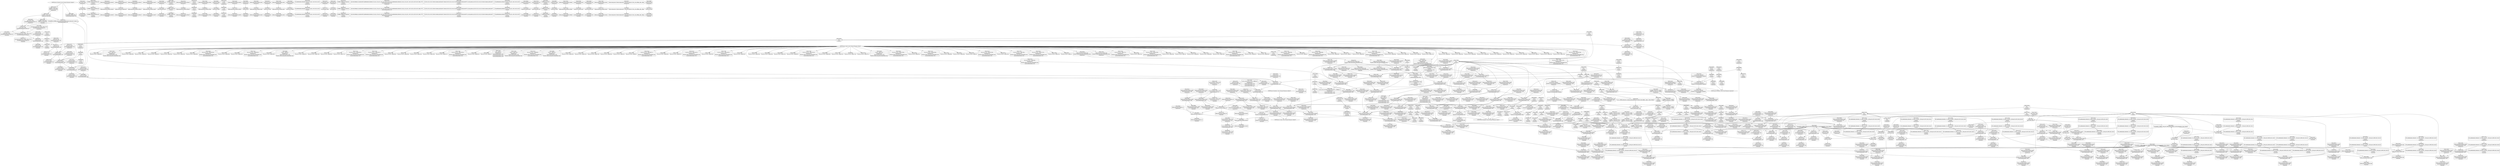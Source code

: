 digraph {
	CE0x51917f0 [shape=record,shape=Mrecord,label="{CE0x51917f0|80:_i32,_112:_i8*,_:_CRE_80,84_|*MultipleSource*|Function::selinux_msg_queue_msgsnd&Arg::msq::|security/selinux/hooks.c,5231}"]
	CE0x517ea10 [shape=record,shape=Mrecord,label="{CE0x517ea10|80:_i32,_112:_i8*,_:_CRE_47,48_}"]
	CE0x5196df0 [shape=record,shape=Mrecord,label="{CE0x5196df0|80:_i32,_112:_i8*,_:_CRE_16,17_}"]
	CE0x51e6b90 [shape=record,shape=Mrecord,label="{CE0x51e6b90|get_current:_entry}"]
	CE0x517f770 [shape=record,shape=Mrecord,label="{CE0x517f770|selinux_msg_queue_msgsnd:_sid2|security/selinux/hooks.c,5237}"]
	CE0x518bc00 [shape=record,shape=Mrecord,label="{CE0x518bc00|GLOBAL:_security_transition_sid|*Constant*|*SummSink*}"]
	CE0x654eee0 [shape=record,shape=Mrecord,label="{CE0x654eee0|selinux_msg_queue_msgsnd:_if.end15|*SummSink*}"]
	CE0x5194ec0 [shape=record,shape=Mrecord,label="{CE0x5194ec0|selinux_msg_queue_msgsnd:_tmp2|security/selinux/hooks.c,5231|*SummSink*}"]
	CE0x516c820 [shape=record,shape=Mrecord,label="{CE0x516c820|selinux_msg_queue_msgsnd:_bb|*SummSink*}"]
	CE0x51e5700 [shape=record,shape=Mrecord,label="{CE0x51e5700|i64*_getelementptr_inbounds_(_11_x_i64_,_11_x_i64_*___llvm_gcov_ctr125,_i64_0,_i64_10)|*Constant*|*SummSink*}"]
	CE0x51e28c0 [shape=record,shape=Mrecord,label="{CE0x51e28c0|avc_has_perm:_tclass|Function::avc_has_perm&Arg::tclass::}"]
	CE0x519d610 [shape=record,shape=Mrecord,label="{CE0x519d610|i64_5|*Constant*|*SummSink*}"]
	CE0x5200f90 [shape=record,shape=Mrecord,label="{CE0x5200f90|current_sid:_tobool1|security/selinux/hooks.c,218|*SummSource*}"]
	CE0x6828bc0 [shape=record,shape=Mrecord,label="{CE0x6828bc0|selinux_msg_queue_msgsnd:_if.then12|*SummSource*}"]
	CE0x51fbbe0 [shape=record,shape=Mrecord,label="{CE0x51fbbe0|i64*_getelementptr_inbounds_(_15_x_i64_,_15_x_i64_*___llvm_gcov_ctr308,_i64_0,_i64_14)|*Constant*|*SummSink*}"]
	CE0x517e040 [shape=record,shape=Mrecord,label="{CE0x517e040|selinux_msg_queue_msgsnd:_if.end7}"]
	CE0x517c6d0 [shape=record,shape=Mrecord,label="{CE0x517c6d0|80:_i32,_112:_i8*,_:_CRE_216,224_|*MultipleSource*|Function::selinux_msg_queue_msgsnd&Arg::msq::|security/selinux/hooks.c,5231}"]
	CE0x51a17e0 [shape=record,shape=Mrecord,label="{CE0x51a17e0|i64*_getelementptr_inbounds_(_11_x_i64_,_11_x_i64_*___llvm_gcov_ctr125,_i64_0,_i64_8)|*Constant*}"]
	CE0x51df210 [shape=record,shape=Mrecord,label="{CE0x51df210|get_current:_tmp3|*SummSink*}"]
	CE0x51e9940 [shape=record,shape=Mrecord,label="{CE0x51e9940|current_sid:_sid|security/selinux/hooks.c,220}"]
	CE0x51e89b0 [shape=record,shape=Mrecord,label="{CE0x51e89b0|COLLAPSED:_CMRE:_elem_0::|security/selinux/hooks.c,218}"]
	CE0x51936c0 [shape=record,shape=Mrecord,label="{CE0x51936c0|80:_i32,_112:_i8*,_:_CRE_50,51_}"]
	CE0x5186c90 [shape=record,shape=Mrecord,label="{CE0x5186c90|current_sid:_call|security/selinux/hooks.c,218}"]
	CE0x654efd0 [shape=record,shape=Mrecord,label="{CE0x654efd0|selinux_msg_queue_msgsnd:_if.then12}"]
	CE0x51fdb50 [shape=record,shape=Mrecord,label="{CE0x51fdb50|current_sid:_tmp1|*SummSink*}"]
	CE0x52338a0 [shape=record,shape=Mrecord,label="{CE0x52338a0|_call_void_mcount()_#3}"]
	CE0x51dfb00 [shape=record,shape=Mrecord,label="{CE0x51dfb00|i64*_getelementptr_inbounds_(_11_x_i64_,_11_x_i64_*___llvm_gcov_ctr125,_i64_0,_i64_8)|*Constant*|*SummSink*}"]
	CE0x51f96e0 [shape=record,shape=Mrecord,label="{CE0x51f96e0|selinux_msg_queue_msgsnd:_rc.1|*SummSource*}"]
	CE0x51fb760 [shape=record,shape=Mrecord,label="{CE0x51fb760|selinux_msg_queue_msgsnd:_tmp39|security/selinux/hooks.c,5264}"]
	CE0x51c7030 [shape=record,shape=Mrecord,label="{CE0x51c7030|i8_4|*Constant*|*SummSink*}"]
	CE0x5171520 [shape=record,shape=Mrecord,label="{CE0x5171520|i64_1|*Constant*}"]
	CE0x5193d90 [shape=record,shape=Mrecord,label="{CE0x5193d90|80:_i32,_112:_i8*,_:_CRE_2,3_}"]
	CE0x518e180 [shape=record,shape=Mrecord,label="{CE0x518e180|selinux_msg_queue_msgsnd:_call14|security/selinux/hooks.c,5256|*SummSink*}"]
	CE0x517d830 [shape=record,shape=Mrecord,label="{CE0x517d830|GLOBAL:_current_sid|*Constant*|*SummSource*}"]
	CE0x5178ce0 [shape=record,shape=Mrecord,label="{CE0x5178ce0|4:_i32,_:_CRE_0,2_|*MultipleSource*|security/selinux/hooks.c,5231|security/selinux/hooks.c,5231|security/selinux/hooks.c,5242}"]
	CE0x51c3570 [shape=record,shape=Mrecord,label="{CE0x51c3570|selinux_msg_queue_msgsnd:_tmp16|security/selinux/hooks.c,5245|*SummSource*}"]
	CE0x5167320 [shape=record,shape=Mrecord,label="{CE0x5167320|_ret_i32_%tmp24,_!dbg_!27742|security/selinux/hooks.c,220|*SummSink*}"]
	CE0x4a67100 [shape=record,shape=Mrecord,label="{CE0x4a67100|selinux_msg_queue_msgsnd:_if.then17|*SummSink*}"]
	CE0x5190f80 [shape=record,shape=Mrecord,label="{CE0x5190f80|selinux_msg_queue_msgsnd:_tmp6|security/selinux/hooks.c,5237|*SummSink*}"]
	CE0x51797c0 [shape=record,shape=Mrecord,label="{CE0x51797c0|selinux_msg_queue_msgsnd:_tmp10|security/selinux/hooks.c,5237}"]
	CE0x51f9f70 [shape=record,shape=Mrecord,label="{CE0x51f9f70|selinux_msg_queue_msgsnd:_tmp37|security/selinux/hooks.c,5263|*SummSink*}"]
	CE0x5173400 [shape=record,shape=Mrecord,label="{CE0x5173400|40:_i8*,_:_CRE_32,40_|*MultipleSource*|security/selinux/hooks.c,5232|Function::selinux_msg_queue_msgsnd&Arg::msg::}"]
	CE0x5195980 [shape=record,shape=Mrecord,label="{CE0x5195980|selinux_msg_queue_msgsnd:_tmp2|security/selinux/hooks.c,5231}"]
	CE0x51b60b0 [shape=record,shape=Mrecord,label="{CE0x51b60b0|selinux_msg_queue_msgsnd:_tmp28|security/selinux/hooks.c,5256}"]
	CE0x51c2160 [shape=record,shape=Mrecord,label="{CE0x51c2160|selinux_msg_queue_msgsnd:_tmp17|security/selinux/hooks.c,5245|*SummSource*}"]
	CE0x51a3650 [shape=record,shape=Mrecord,label="{CE0x51a3650|i64_2|*Constant*}"]
	CE0x51e1710 [shape=record,shape=Mrecord,label="{CE0x51e1710|_ret_i32_%retval.0,_!dbg_!27728|security/selinux/avc.c,775|*SummSink*}"]
	CE0x5205520 [shape=record,shape=Mrecord,label="{CE0x5205520|i32_218|*Constant*}"]
	CE0x5191b70 [shape=record,shape=Mrecord,label="{CE0x5191b70|80:_i32,_112:_i8*,_:_CRE_88,92_|*MultipleSource*|Function::selinux_msg_queue_msgsnd&Arg::msq::|security/selinux/hooks.c,5231}"]
	CE0x51bab70 [shape=record,shape=Mrecord,label="{CE0x51bab70|i64_7|*Constant*|*SummSource*}"]
	CE0x51c1450 [shape=record,shape=Mrecord,label="{CE0x51c1450|selinux_msg_queue_msgsnd:_sid18|security/selinux/hooks.c,5260|*SummSink*}"]
	CE0x51e4d70 [shape=record,shape=Mrecord,label="{CE0x51e4d70|current_sid:_tmp18|security/selinux/hooks.c,218|*SummSource*}"]
	CE0x517e540 [shape=record,shape=Mrecord,label="{CE0x517e540|get_current:_tmp1}"]
	CE0x51e7000 [shape=record,shape=Mrecord,label="{CE0x51e7000|_ret_%struct.task_struct*_%tmp4,_!dbg_!27714|./arch/x86/include/asm/current.h,14}"]
	CE0x66804a0 [shape=record,shape=Mrecord,label="{CE0x66804a0|selinux_msg_queue_msgsnd:_if.then}"]
	CE0x6828c80 [shape=record,shape=Mrecord,label="{CE0x6828c80|selinux_msg_queue_msgsnd:_if.then12|*SummSink*}"]
	"CONST[source:2(external),value:2(dynamic)][purpose:{subject}]"
	CE0x517e0d0 [shape=record,shape=Mrecord,label="{CE0x517e0d0|i64*_getelementptr_inbounds_(_2_x_i64_,_2_x_i64_*___llvm_gcov_ctr98,_i64_0,_i64_1)|*Constant*|*SummSink*}"]
	CE0x51f5fd0 [shape=record,shape=Mrecord,label="{CE0x51f5fd0|selinux_msg_queue_msgsnd:_tmp34|security/selinux/hooks.c,5260}"]
	CE0x5188ea0 [shape=record,shape=Mrecord,label="{CE0x5188ea0|current_sid:_if.then}"]
	CE0x51a1630 [shape=record,shape=Mrecord,label="{CE0x51a1630|i1_true|*Constant*|*SummSink*}"]
	CE0x5189f40 [shape=record,shape=Mrecord,label="{CE0x5189f40|40:_i8*,_:_CRE_8,16_|*MultipleSource*|security/selinux/hooks.c,5232|Function::selinux_msg_queue_msgsnd&Arg::msg::}"]
	CE0x516b9a0 [shape=record,shape=Mrecord,label="{CE0x516b9a0|selinux_msg_queue_msgsnd:_cmp|security/selinux/hooks.c,5237}"]
	CE0x5176a70 [shape=record,shape=Mrecord,label="{CE0x5176a70|selinux_msg_queue_msgsnd:_if.end21}"]
	CE0x519f990 [shape=record,shape=Mrecord,label="{CE0x519f990|current_sid:_bb}"]
	CE0x51b94e0 [shape=record,shape=Mrecord,label="{CE0x51b94e0|selinux_msg_queue_msgsnd:_tmp26|security/selinux/hooks.c,5256|*SummSink*}"]
	CE0x51e8fd0 [shape=record,shape=Mrecord,label="{CE0x51e8fd0|current_sid:_tmp23|security/selinux/hooks.c,218}"]
	CE0x516cbc0 [shape=record,shape=Mrecord,label="{CE0x516cbc0|selinux_msg_queue_msgsnd:_if.end|*SummSink*}"]
	CE0x5185b20 [shape=record,shape=Mrecord,label="{CE0x5185b20|current_sid:_tmp|*SummSource*}"]
	CE0x51fcd50 [shape=record,shape=Mrecord,label="{CE0x51fcd50|current_sid:_do.end|*SummSink*}"]
	CE0x5167a30 [shape=record,shape=Mrecord,label="{CE0x5167a30|80:_i32,_112:_i8*,_:_CRE_24,25_}"]
	CE0x51e3060 [shape=record,shape=Mrecord,label="{CE0x51e3060|avc_has_perm:_tsid|Function::avc_has_perm&Arg::tsid::|*SummSink*}"]
	CE0x51e30d0 [shape=record,shape=Mrecord,label="{CE0x51e30d0|i16_27|*Constant*}"]
	CE0x516ce50 [shape=record,shape=Mrecord,label="{CE0x516ce50|selinux_msg_queue_msgsnd:_entry}"]
	CE0x5189020 [shape=record,shape=Mrecord,label="{CE0x5189020|current_sid:_if.then|*SummSink*}"]
	CE0x51a6490 [shape=record,shape=Mrecord,label="{CE0x51a6490|selinux_msg_queue_msgsnd:_tmp11|security/selinux/hooks.c,5242|*SummSink*}"]
	CE0x51bd4b0 [shape=record,shape=Mrecord,label="{CE0x51bd4b0|selinux_msg_queue_msgsnd:_tmp31|security/selinux/hooks.c,5258|*SummSource*}"]
	CE0x5196530 [shape=record,shape=Mrecord,label="{CE0x5196530|COLLAPSED:_GCMRE___llvm_gcov_ctr98_internal_global_2_x_i64_zeroinitializer:_elem_0:default:}"]
	CE0x5192460 [shape=record,shape=Mrecord,label="{CE0x5192460|selinux_msg_queue_msgsnd:_tmp|*SummSink*}"]
	CE0x51baa40 [shape=record,shape=Mrecord,label="{CE0x51baa40|i64_7|*Constant*}"]
	CE0x51fbcc0 [shape=record,shape=Mrecord,label="{CE0x51fbcc0|selinux_msg_queue_msgsnd:_tmp40|security/selinux/hooks.c,5264|*SummSink*}"]
	CE0x51bfbf0 [shape=record,shape=Mrecord,label="{CE0x51bfbf0|selinux_msg_queue_msgsnd:_tmp13|security/selinux/hooks.c,5244}"]
	CE0x519ba30 [shape=record,shape=Mrecord,label="{CE0x519ba30|current_sid:_do.body}"]
	CE0x51be810 [shape=record,shape=Mrecord,label="{CE0x51be810|selinux_msg_queue_msgsnd:_tmp12|security/selinux/hooks.c,5244}"]
	CE0x516c410 [shape=record,shape=Mrecord,label="{CE0x516c410|selinux_msg_queue_msgsnd:_if.end7|*SummSource*}"]
	CE0x51e35d0 [shape=record,shape=Mrecord,label="{CE0x51e35d0|selinux_msg_queue_msgsnd:_u|security/selinux/hooks.c,5249|*SummSink*}"]
	CE0x51c6ea0 [shape=record,shape=Mrecord,label="{CE0x51c6ea0|i8_4|*Constant*|*SummSource*}"]
	CE0x5205030 [shape=record,shape=Mrecord,label="{CE0x5205030|i8*_getelementptr_inbounds_(_25_x_i8_,_25_x_i8_*_.str3,_i32_0,_i32_0)|*Constant*|*SummSource*}"]
	CE0x51ea7b0 [shape=record,shape=Mrecord,label="{CE0x51ea7b0|current_sid:_tmp24|security/selinux/hooks.c,220|*SummSource*}"]
	CE0x5186b30 [shape=record,shape=Mrecord,label="{CE0x5186b30|current_sid:_tmp2|*SummSink*}"]
	CE0x51fb070 [shape=record,shape=Mrecord,label="{CE0x51fb070|selinux_msg_queue_msgsnd:_tmp39|security/selinux/hooks.c,5264|*SummSource*}"]
	CE0x51a6ae0 [shape=record,shape=Mrecord,label="{CE0x51a6ae0|selinux_msg_queue_msgsnd:_sid4|security/selinux/hooks.c,5243|*SummSource*}"]
	CE0x51937c0 [shape=record,shape=Mrecord,label="{CE0x51937c0|80:_i32,_112:_i8*,_:_CRE_51,52_}"]
	CE0x51e2bb0 [shape=record,shape=Mrecord,label="{CE0x51e2bb0|avc_has_perm:_ssid|Function::avc_has_perm&Arg::ssid::|*SummSource*}"]
	CE0x5173d40 [shape=record,shape=Mrecord,label="{CE0x5173d40|80:_i32,_112:_i8*,_:_CRE_37,38_}"]
	CE0x518d690 [shape=record,shape=Mrecord,label="{CE0x518d690|i64_2|*Constant*}"]
	CE0x51e9a30 [shape=record,shape=Mrecord,label="{CE0x51e9a30|current_sid:_sid|security/selinux/hooks.c,220|*SummSource*}"]
	CE0x518b2d0 [shape=record,shape=Mrecord,label="{CE0x518b2d0|selinux_msg_queue_msgsnd:_ad|security/selinux/hooks.c, 5227}"]
	CE0x51e41e0 [shape=record,shape=Mrecord,label="{CE0x51e41e0|selinux_msg_queue_msgsnd:_sid9|security/selinux/hooks.c,5252|*SummSource*}"]
	CE0x5179b80 [shape=record,shape=Mrecord,label="{CE0x5179b80|current_sid:_call|security/selinux/hooks.c,218|*SummSource*}"]
	CE0x51a11b0 [shape=record,shape=Mrecord,label="{CE0x51a11b0|GLOBAL:_current_task|Global_var:current_task|*SummSource*}"]
	CE0x51b9400 [shape=record,shape=Mrecord,label="{CE0x51b9400|selinux_msg_queue_msgsnd:_tmp26|security/selinux/hooks.c,5256}"]
	CE0x5198840 [shape=record,shape=Mrecord,label="{CE0x5198840|current_sid:_tmp12|security/selinux/hooks.c,218}"]
	CE0x51bc0c0 [shape=record,shape=Mrecord,label="{CE0x51bc0c0|i64_10|*Constant*}"]
	CE0x5200290 [shape=record,shape=Mrecord,label="{CE0x5200290|current_sid:_tmp15|security/selinux/hooks.c,218|*SummSink*}"]
	CE0x51df800 [shape=record,shape=Mrecord,label="{CE0x51df800|current_sid:_tmp13|security/selinux/hooks.c,218|*SummSource*}"]
	CE0x51df790 [shape=record,shape=Mrecord,label="{CE0x51df790|current_sid:_tmp13|security/selinux/hooks.c,218}"]
	CE0x516c760 [shape=record,shape=Mrecord,label="{CE0x516c760|selinux_msg_queue_msgsnd:_bb|*SummSource*}"]
	CE0x51bc890 [shape=record,shape=Mrecord,label="{CE0x51bc890|selinux_msg_queue_msgsnd:_tmp29|security/selinux/hooks.c,5258|*SummSink*}"]
	CE0x517fd90 [shape=record,shape=Mrecord,label="{CE0x517fd90|80:_i32,_112:_i8*,_:_CRE_62,63_}"]
	CE0x5179d10 [shape=record,shape=Mrecord,label="{CE0x5179d10|current_sid:_tobool|security/selinux/hooks.c,218|*SummSink*}"]
	CE0x51ea940 [shape=record,shape=Mrecord,label="{CE0x51ea940|current_sid:_tmp24|security/selinux/hooks.c,220|*SummSink*}"]
	CE0x51bce80 [shape=record,shape=Mrecord,label="{CE0x51bce80|selinux_msg_queue_msgsnd:_tmp30|security/selinux/hooks.c,5258|*SummSource*}"]
	"CONST[source:0(mediator),value:2(dynamic)][purpose:{subject}]"
	CE0x519d7f0 [shape=record,shape=Mrecord,label="{CE0x519d7f0|current_sid:_tmp9|security/selinux/hooks.c,218|*SummSink*}"]
	CE0x5194ab0 [shape=record,shape=Mrecord,label="{CE0x5194ab0|i32_4|*Constant*}"]
	CE0x51bc130 [shape=record,shape=Mrecord,label="{CE0x51bc130|i64_10|*Constant*|*SummSource*}"]
	CE0x519d910 [shape=record,shape=Mrecord,label="{CE0x519d910|i64*_getelementptr_inbounds_(_2_x_i64_,_2_x_i64_*___llvm_gcov_ctr98,_i64_0,_i64_0)|*Constant*|*SummSink*}"]
	CE0x5192e10 [shape=record,shape=Mrecord,label="{CE0x5192e10|i64_3|*Constant*}"]
	CE0x51e7ac0 [shape=record,shape=Mrecord,label="{CE0x51e7ac0|COLLAPSED:_GCMRE_current_task_external_global_%struct.task_struct*:_elem_0::|security/selinux/hooks.c,218}"]
	CE0x5199730 [shape=record,shape=Mrecord,label="{CE0x5199730|i64*_getelementptr_inbounds_(_11_x_i64_,_11_x_i64_*___llvm_gcov_ctr125,_i64_0,_i64_6)|*Constant*|*SummSource*}"]
	CE0x517d730 [shape=record,shape=Mrecord,label="{CE0x517d730|GLOBAL:_current_sid|*Constant*}"]
	CE0x51fd930 [shape=record,shape=Mrecord,label="{CE0x51fd930|current_sid:_tmp1|*SummSource*}"]
	CE0x51986f0 [shape=record,shape=Mrecord,label="{CE0x51986f0|current_sid:_tmp11|security/selinux/hooks.c,218|*SummSink*}"]
	CE0x517de10 [shape=record,shape=Mrecord,label="{CE0x517de10|80:_i32,_112:_i8*,_:_CRE_9,10_}"]
	CE0x51e9320 [shape=record,shape=Mrecord,label="{CE0x51e9320|current_sid:_tmp23|security/selinux/hooks.c,218|*SummSink*}"]
	CE0x51e7110 [shape=record,shape=Mrecord,label="{CE0x51e7110|_ret_%struct.task_struct*_%tmp4,_!dbg_!27714|./arch/x86/include/asm/current.h,14|*SummSink*}"]
	CE0x51e8530 [shape=record,shape=Mrecord,label="{CE0x51e8530|current_sid:_security|security/selinux/hooks.c,218}"]
	CE0x5179b10 [shape=record,shape=Mrecord,label="{CE0x5179b10|selinux_msg_queue_msgsnd:_q_perm|security/selinux/hooks.c,5231|*SummSink*}"]
	CE0x5200a40 [shape=record,shape=Mrecord,label="{CE0x5200a40|current_sid:_tmp16|security/selinux/hooks.c,218|*SummSink*}"]
	CE0x51e04e0 [shape=record,shape=Mrecord,label="{CE0x51e04e0|i16_27|*Constant*|*SummSink*}"]
	CE0x51c91e0 [shape=record,shape=Mrecord,label="{CE0x51c91e0|selinux_msg_queue_msgsnd:_call10|security/selinux/hooks.c,5252|*SummSink*}"]
	CE0x52019b0 [shape=record,shape=Mrecord,label="{CE0x52019b0|current_sid:_tmp10|security/selinux/hooks.c,218|*SummSource*}"]
	CE0x516ff40 [shape=record,shape=Mrecord,label="{CE0x516ff40|selinux_msg_queue_msgsnd:_tmp4|*LoadInst*|security/selinux/hooks.c,5232}"]
	CE0x5190cd0 [shape=record,shape=Mrecord,label="{CE0x5190cd0|selinux_msg_queue_msgsnd:_tmp6|security/selinux/hooks.c,5237|*SummSource*}"]
	CE0x5202260 [shape=record,shape=Mrecord,label="{CE0x5202260|i64_5|*Constant*|*SummSource*}"]
	CE0x517cad0 [shape=record,shape=Mrecord,label="{CE0x517cad0|80:_i32,_112:_i8*,_:_CRE_8,9_}"]
	CE0x51e18c0 [shape=record,shape=Mrecord,label="{CE0x51e18c0|selinux_msg_queue_msgsnd:_tobool11|security/selinux/hooks.c,5254|*SummSink*}"]
	CE0x51e0c80 [shape=record,shape=Mrecord,label="{CE0x51e0c80|_ret_i32_%retval.0,_!dbg_!27728|security/selinux/avc.c,775}"]
	CE0x5181940 [shape=record,shape=Mrecord,label="{CE0x5181940|selinux_msg_queue_msgsnd:_tmp|*SummSource*}"]
	CE0x51bc780 [shape=record,shape=Mrecord,label="{CE0x51bc780|selinux_msg_queue_msgsnd:_tmp29|security/selinux/hooks.c,5258|*SummSource*}"]
	CE0x51e2010 [shape=record,shape=Mrecord,label="{CE0x51e2010|avc_has_perm:_entry|*SummSource*}"]
	CE0x51e1370 [shape=record,shape=Mrecord,label="{CE0x51e1370|avc_has_perm:_auditdata|Function::avc_has_perm&Arg::auditdata::|*SummSink*}"]
	CE0x5192a90 [shape=record,shape=Mrecord,label="{CE0x5192a90|current_sid:_tobool|security/selinux/hooks.c,218}"]
	CE0x51c1b10 [shape=record,shape=Mrecord,label="{CE0x51c1b10|selinux_msg_queue_msgsnd:_tmp35|security/selinux/hooks.c,5260|*SummSink*}"]
	CE0x518bee0 [shape=record,shape=Mrecord,label="{CE0x518bee0|i16_26|*Constant*|*SummSink*}"]
	CE0x51eac80 [shape=record,shape=Mrecord,label="{CE0x51eac80|get_current:_bb|*SummSource*}"]
	CE0x51c1fa0 [shape=record,shape=Mrecord,label="{CE0x51c1fa0|selinux_msg_queue_msgsnd:_tmp17|security/selinux/hooks.c,5245}"]
	CE0x51c4060 [shape=record,shape=Mrecord,label="{CE0x51c4060|selinux_msg_queue_msgsnd:_type|security/selinux/hooks.c,5248|*SummSource*}"]
	CE0x51bd630 [shape=record,shape=Mrecord,label="{CE0x51bd630|selinux_msg_queue_msgsnd:_tmp31|security/selinux/hooks.c,5258|*SummSink*}"]
	CE0x5180b40 [shape=record,shape=Mrecord,label="{CE0x5180b40|selinux_msg_queue_msgsnd:_msq|Function::selinux_msg_queue_msgsnd&Arg::msq::|*SummSink*}"]
	CE0x51942e0 [shape=record,shape=Mrecord,label="{CE0x51942e0|80:_i32,_112:_i8*,_:_CRE_168,172_|*MultipleSource*|Function::selinux_msg_queue_msgsnd&Arg::msq::|security/selinux/hooks.c,5231}"]
	CE0x517ef60 [shape=record,shape=Mrecord,label="{CE0x517ef60|i32_1|*Constant*}"]
	CE0x51e3a90 [shape=record,shape=Mrecord,label="{CE0x51e3a90|selinux_msg_queue_msgsnd:_ipc_id|security/selinux/hooks.c,5249|*SummSource*}"]
	CE0x51e5650 [shape=record,shape=Mrecord,label="{CE0x51e5650|i64*_getelementptr_inbounds_(_11_x_i64_,_11_x_i64_*___llvm_gcov_ctr125,_i64_0,_i64_10)|*Constant*|*SummSource*}"]
	CE0x5186d00 [shape=record,shape=Mrecord,label="{CE0x5186d00|80:_i32,_112:_i8*,_:_CRE_43,44_}"]
	CE0x517b070 [shape=record,shape=Mrecord,label="{CE0x517b070|80:_i32,_112:_i8*,_:_CRE_69,70_}"]
	CE0x518ca70 [shape=record,shape=Mrecord,label="{CE0x518ca70|80:_i32,_112:_i8*,_:_CRE_144,152_|*MultipleSource*|Function::selinux_msg_queue_msgsnd&Arg::msq::|security/selinux/hooks.c,5231}"]
	CE0x51a6d10 [shape=record,shape=Mrecord,label="{CE0x51a6d10|selinux_msg_queue_msgsnd:_tobool|security/selinux/hooks.c,5244|*SummSink*}"]
	CE0x51a2d90 [shape=record,shape=Mrecord,label="{CE0x51a2d90|current_sid:_tmp3|*SummSource*}"]
	CE0x51f8fc0 [shape=record,shape=Mrecord,label="{CE0x51f8fc0|i32_512|*Constant*}"]
	CE0x5174bf0 [shape=record,shape=Mrecord,label="{CE0x5174bf0|80:_i32,_112:_i8*,_:_CRE_19,20_}"]
	CE0x51fa8f0 [shape=record,shape=Mrecord,label="{CE0x51fa8f0|selinux_msg_queue_msgsnd:_tmp38|security/selinux/hooks.c,5263|*SummSource*}"]
	CE0x5205390 [shape=record,shape=Mrecord,label="{CE0x5205390|GLOBAL:_lockdep_rcu_suspicious|*Constant*|*SummSink*}"]
	CE0x51f8a60 [shape=record,shape=Mrecord,label="{CE0x51f8a60|selinux_msg_queue_msgsnd:_call20|security/selinux/hooks.c,5260}"]
	CE0x518acb0 [shape=record,shape=Mrecord,label="{CE0x518acb0|selinux_msg_queue_msgsnd:_if.end21|*SummSource*}"]
	CE0x517c0f0 [shape=record,shape=Mrecord,label="{CE0x517c0f0|80:_i32,_112:_i8*,_:_CRE_184,192_|*MultipleSource*|Function::selinux_msg_queue_msgsnd&Arg::msq::|security/selinux/hooks.c,5231}"]
	CE0x5195420 [shape=record,shape=Mrecord,label="{CE0x5195420|80:_i32,_112:_i8*,_:_CRE_61,62_}"]
	CE0x5188600 [shape=record,shape=Mrecord,label="{CE0x5188600|selinux_msg_queue_msgsnd:_tmp7|security/selinux/hooks.c,5237|*SummSink*}"]
	CE0x5200ec0 [shape=record,shape=Mrecord,label="{CE0x5200ec0|current_sid:_tobool1|security/selinux/hooks.c,218}"]
	CE0x5167900 [shape=record,shape=Mrecord,label="{CE0x5167900|80:_i32,_112:_i8*,_:_CRE_23,24_}"]
	CE0x51c89e0 [shape=record,shape=Mrecord,label="{CE0x51c89e0|selinux_msg_queue_msgsnd:_tmp21|security/selinux/hooks.c,5252|*SummSource*}"]
	CE0x51f9670 [shape=record,shape=Mrecord,label="{CE0x51f9670|selinux_msg_queue_msgsnd:_rc.1}"]
	CE0x517c880 [shape=record,shape=Mrecord,label="{CE0x517c880|i64_1|*Constant*|*SummSink*}"]
	CE0x51f9fe0 [shape=record,shape=Mrecord,label="{CE0x51f9fe0|selinux_msg_queue_msgsnd:_tmp38|security/selinux/hooks.c,5263|*SummSink*}"]
	CE0x517be00 [shape=record,shape=Mrecord,label="{CE0x517be00|selinux_msg_queue_msgsnd:_if.then|*SummSource*}"]
	CE0x51ffc10 [shape=record,shape=Mrecord,label="{CE0x51ffc10|current_sid:_tmp8|security/selinux/hooks.c,218|*SummSink*}"]
	CE0x5197890 [shape=record,shape=Mrecord,label="{CE0x5197890|selinux_msg_queue_msgsnd:_call|security/selinux/hooks.c,5228|*SummSource*}"]
	CE0x5183c20 [shape=record,shape=Mrecord,label="{CE0x5183c20|i64*_getelementptr_inbounds_(_15_x_i64_,_15_x_i64_*___llvm_gcov_ctr308,_i64_0,_i64_12)|*Constant*}"]
	CE0x51f9ab0 [shape=record,shape=Mrecord,label="{CE0x51f9ab0|selinux_msg_queue_msgsnd:_tmp37|security/selinux/hooks.c,5263}"]
	CE0x518cf60 [shape=record,shape=Mrecord,label="{CE0x518cf60|selinux_msg_queue_msgsnd:_if.end}"]
	CE0x5186f60 [shape=record,shape=Mrecord,label="{CE0x5186f60|80:_i32,_112:_i8*,_:_CRE_42,43_}"]
	CE0x51c0de0 [shape=record,shape=Mrecord,label="{CE0x51c0de0|i64*_getelementptr_inbounds_(_15_x_i64_,_15_x_i64_*___llvm_gcov_ctr308,_i64_0,_i64_5)|*Constant*}"]
	CE0x51b99c0 [shape=record,shape=Mrecord,label="{CE0x51b99c0|selinux_msg_queue_msgsnd:_tmp27|security/selinux/hooks.c,5256}"]
	CE0x51fc5d0 [shape=record,shape=Mrecord,label="{CE0x51fc5d0|selinux_msg_queue_msgsnd:_tmp40|security/selinux/hooks.c,5264|*SummSource*}"]
	CE0x5a8a130 [shape=record,shape=Mrecord,label="{CE0x5a8a130|selinux_msg_queue_msgsnd:_if.end15|*SummSource*}"]
	CE0x51c7130 [shape=record,shape=Mrecord,label="{CE0x51c7130|selinux_msg_queue_msgsnd:_q_perm8|security/selinux/hooks.c,5249|*SummSink*}"]
	CE0x51a5b50 [shape=record,shape=Mrecord,label="{CE0x51a5b50|current_sid:_tmp14|security/selinux/hooks.c,218}"]
	CE0x51f09a0 [shape=record,shape=Mrecord,label="{CE0x51f09a0|i64_11|*Constant*}"]
	CE0x5196010 [shape=record,shape=Mrecord,label="{CE0x5196010|80:_i32,_112:_i8*,_:_CRE_21,22_}"]
	CE0x51ec4b0 [shape=record,shape=Mrecord,label="{CE0x51ec4b0|selinux_msg_queue_msgsnd:_sid13|security/selinux/hooks.c,5256|*SummSink*}"]
	CE0x51baf60 [shape=record,shape=Mrecord,label="{CE0x51baf60|i64_8|*Constant*|*SummSource*}"]
	CE0x51a5e40 [shape=record,shape=Mrecord,label="{CE0x51a5e40|current_sid:_tmp14|security/selinux/hooks.c,218|*SummSink*}"]
	CE0x519d750 [shape=record,shape=Mrecord,label="{CE0x519d750|current_sid:_tmp9|security/selinux/hooks.c,218|*SummSource*}"]
	CE0x51b8eb0 [shape=record,shape=Mrecord,label="{CE0x51b8eb0|i64*_getelementptr_inbounds_(_15_x_i64_,_15_x_i64_*___llvm_gcov_ctr308,_i64_0,_i64_9)|*Constant*|*SummSource*}"]
	CE0x5187320 [shape=record,shape=Mrecord,label="{CE0x5187320|get_current:_tmp4|./arch/x86/include/asm/current.h,14}"]
	CE0x5180200 [shape=record,shape=Mrecord,label="{CE0x5180200|80:_i32,_112:_i8*,_:_CRE_66,67_}"]
	CE0x51e3200 [shape=record,shape=Mrecord,label="{CE0x51e3200|selinux_msg_queue_msgsnd:_u|security/selinux/hooks.c,5249}"]
	CE0x51b57b0 [shape=record,shape=Mrecord,label="{CE0x51b57b0|_call_void_lockdep_rcu_suspicious(i8*_getelementptr_inbounds_(_25_x_i8_,_25_x_i8_*_.str3,_i32_0,_i32_0),_i32_218,_i8*_getelementptr_inbounds_(_45_x_i8_,_45_x_i8_*_.str12,_i32_0,_i32_0))_#10,_!dbg_!27727|security/selinux/hooks.c,218|*SummSink*}"]
	CE0x5206140 [shape=record,shape=Mrecord,label="{CE0x5206140|i64*_getelementptr_inbounds_(_11_x_i64_,_11_x_i64_*___llvm_gcov_ctr125,_i64_0,_i64_9)|*Constant*}"]
	CE0x517a5b0 [shape=record,shape=Mrecord,label="{CE0x517a5b0|80:_i32,_112:_i8*,_:_CRE_120,128_|*MultipleSource*|Function::selinux_msg_queue_msgsnd&Arg::msq::|security/selinux/hooks.c,5231}"]
	CE0x518bd40 [shape=record,shape=Mrecord,label="{CE0x518bd40|i16_26|*Constant*}"]
	CE0x5187c20 [shape=record,shape=Mrecord,label="{CE0x5187c20|i64*_getelementptr_inbounds_(_11_x_i64_,_11_x_i64_*___llvm_gcov_ctr125,_i64_0,_i64_0)|*Constant*}"]
	CE0x51c9770 [shape=record,shape=Mrecord,label="{CE0x51c9770|i32_(i32,_i32,_i16,_i32,_%struct.common_audit_data*)*_bitcast_(i32_(i32,_i32,_i16,_i32,_%struct.common_audit_data.495*)*_avc_has_perm_to_i32_(i32,_i32,_i16,_i32,_%struct.common_audit_data*)*)|*Constant*|*SummSink*}"]
	CE0x5205d40 [shape=record,shape=Mrecord,label="{CE0x5205d40|i8*_getelementptr_inbounds_(_45_x_i8_,_45_x_i8_*_.str12,_i32_0,_i32_0)|*Constant*}"]
	CE0x5168100 [shape=record,shape=Mrecord,label="{CE0x5168100|GLOBAL:___llvm_gcov_ctr308|Global_var:__llvm_gcov_ctr308|*SummSource*}"]
	CE0x51dff90 [shape=record,shape=Mrecord,label="{CE0x51dff90|selinux_msg_queue_msgsnd:_tmp20|security/selinux/hooks.c,5249|*SummSource*}"]
	CE0x51800d0 [shape=record,shape=Mrecord,label="{CE0x51800d0|80:_i32,_112:_i8*,_:_CRE_65,66_}"]
	CE0x51fbf50 [shape=record,shape=Mrecord,label="{CE0x51fbf50|selinux_msg_queue_msgsnd:_tmp40|security/selinux/hooks.c,5264}"]
	CE0x5200750 [shape=record,shape=Mrecord,label="{CE0x5200750|current_sid:_tmp16|security/selinux/hooks.c,218}"]
	CE0x51df170 [shape=record,shape=Mrecord,label="{CE0x51df170|get_current:_tmp3|*SummSource*}"]
	CE0x5172810 [shape=record,shape=Mrecord,label="{CE0x5172810|current_sid:_tmp3}"]
	CE0x51e7750 [shape=record,shape=Mrecord,label="{CE0x51e7750|current_sid:_cred|security/selinux/hooks.c,218|*SummSink*}"]
	CE0x5184040 [shape=record,shape=Mrecord,label="{CE0x5184040|i64*_getelementptr_inbounds_(_15_x_i64_,_15_x_i64_*___llvm_gcov_ctr308,_i64_0,_i64_12)|*Constant*|*SummSink*}"]
	CE0x51710a0 [shape=record,shape=Mrecord,label="{CE0x51710a0|80:_i32,_112:_i8*,_:_CRE_31,32_}"]
	CE0x518f990 [shape=record,shape=Mrecord,label="{CE0x518f990|i32_0|*Constant*|*SummSource*}"]
	CE0x5196f20 [shape=record,shape=Mrecord,label="{CE0x5196f20|80:_i32,_112:_i8*,_:_CRE_17,18_}"]
	CE0x51e5f70 [shape=record,shape=Mrecord,label="{CE0x51e5f70|current_sid:_tmp20|security/selinux/hooks.c,218|*SummSink*}"]
	CE0x519b8f0 [shape=record,shape=Mrecord,label="{CE0x519b8f0|current_sid:_land.lhs.true|*SummSink*}"]
	CE0x51a26a0 [shape=record,shape=Mrecord,label="{CE0x51a26a0|GLOBAL:___llvm_gcov_ctr125|Global_var:__llvm_gcov_ctr125|*SummSink*}"]
	CE0x5233010 [shape=record,shape=Mrecord,label="{CE0x5233010|get_current:_tmp2|*SummSink*}"]
	"CONST[source:1(input),value:2(dynamic)][purpose:{object}]"
	CE0x51c1990 [shape=record,shape=Mrecord,label="{CE0x51c1990|selinux_msg_queue_msgsnd:_tmp35|security/selinux/hooks.c,5260|*SummSource*}"]
	CE0x5186ac0 [shape=record,shape=Mrecord,label="{CE0x5186ac0|current_sid:_tmp2|*SummSource*}"]
	CE0x52008d0 [shape=record,shape=Mrecord,label="{CE0x52008d0|current_sid:_tmp16|security/selinux/hooks.c,218|*SummSource*}"]
	CE0x51fbb30 [shape=record,shape=Mrecord,label="{CE0x51fbb30|i64*_getelementptr_inbounds_(_15_x_i64_,_15_x_i64_*___llvm_gcov_ctr308,_i64_0,_i64_14)|*Constant*|*SummSource*}"]
	CE0x517b1a0 [shape=record,shape=Mrecord,label="{CE0x517b1a0|80:_i32,_112:_i8*,_:_CRE_70,71_}"]
	CE0x518a0d0 [shape=record,shape=Mrecord,label="{CE0x518a0d0|40:_i8*,_:_CRE_16,24_|*MultipleSource*|security/selinux/hooks.c,5232|Function::selinux_msg_queue_msgsnd&Arg::msg::}"]
	CE0x51946a0 [shape=record,shape=Mrecord,label="{CE0x51946a0|80:_i32,_112:_i8*,_:_CRE_176,184_|*MultipleSource*|Function::selinux_msg_queue_msgsnd&Arg::msq::|security/selinux/hooks.c,5231}"]
	CE0x51a61c0 [shape=record,shape=Mrecord,label="{CE0x51a61c0|i1_true|*Constant*|*SummSource*}"]
	CE0x51df870 [shape=record,shape=Mrecord,label="{CE0x51df870|current_sid:_tmp13|security/selinux/hooks.c,218|*SummSink*}"]
	CE0x51c3500 [shape=record,shape=Mrecord,label="{CE0x51c3500|selinux_msg_queue_msgsnd:_tmp16|security/selinux/hooks.c,5245}"]
	CE0x5195ee0 [shape=record,shape=Mrecord,label="{CE0x5195ee0|80:_i32,_112:_i8*,_:_CRE_20,21_}"]
	CE0x5170610 [shape=record,shape=Mrecord,label="{CE0x5170610|selinux_msg_queue_msgsnd:_tmp3|security/selinux/hooks.c,5231|*SummSink*}"]
	CE0x51b9f60 [shape=record,shape=Mrecord,label="{CE0x51b9f60|selinux_msg_queue_msgsnd:_sid13|security/selinux/hooks.c,5256}"]
	CE0x51c7fe0 [shape=record,shape=Mrecord,label="{CE0x51c7fe0|selinux_msg_queue_msgsnd:_key|security/selinux/hooks.c,5249|*SummSource*}"]
	CE0x51b7760 [shape=record,shape=Mrecord,label="{CE0x51b7760|selinux_msg_queue_msgsnd:_rc.0|*SummSink*}"]
	CE0x51df0d0 [shape=record,shape=Mrecord,label="{CE0x51df0d0|get_current:_tmp3}"]
	CE0x517c3c0 [shape=record,shape=Mrecord,label="{CE0x517c3c0|80:_i32,_112:_i8*,_:_CRE_200,208_|*MultipleSource*|Function::selinux_msg_queue_msgsnd&Arg::msq::|security/selinux/hooks.c,5231}"]
	CE0x51fd140 [shape=record,shape=Mrecord,label="{CE0x51fd140|_ret_i32_%retval.0,_!dbg_!27765|security/selinux/hooks.c,5264|*SummSink*}"]
	CE0x51b87f0 [shape=record,shape=Mrecord,label="{CE0x51b87f0|selinux_msg_queue_msgsnd:_tmp25|security/selinux/hooks.c,5254|*SummSource*}"]
	CE0x51ba9d0 [shape=record,shape=Mrecord,label="{CE0x51ba9d0|i64*_getelementptr_inbounds_(_15_x_i64_,_15_x_i64_*___llvm_gcov_ctr308,_i64_0,_i64_9)|*Constant*|*SummSink*}"]
	CE0x5189ab0 [shape=record,shape=Mrecord,label="{CE0x5189ab0|current_sid:_tmp5|security/selinux/hooks.c,218|*SummSink*}"]
	CE0x517af40 [shape=record,shape=Mrecord,label="{CE0x517af40|80:_i32,_112:_i8*,_:_CRE_68,69_}"]
	CE0x51c72a0 [shape=record,shape=Mrecord,label="{CE0x51c72a0|avc_has_perm:_entry}"]
	CE0x51bd850 [shape=record,shape=Mrecord,label="{CE0x51bd850|selinux_msg_queue_msgsnd:_tmp32|security/selinux/hooks.c,5258}"]
	CE0x51c2d50 [shape=record,shape=Mrecord,label="{CE0x51c2d50|selinux_msg_queue_msgsnd:_tmp18|security/selinux/hooks.c,5246|*SummSource*}"]
	CE0x518e6c0 [shape=record,shape=Mrecord,label="{CE0x518e6c0|80:_i32,_112:_i8*,_:_CRE_54,55_}"]
	CE0x51b5740 [shape=record,shape=Mrecord,label="{CE0x51b5740|_call_void_lockdep_rcu_suspicious(i8*_getelementptr_inbounds_(_25_x_i8_,_25_x_i8_*_.str3,_i32_0,_i32_0),_i32_218,_i8*_getelementptr_inbounds_(_45_x_i8_,_45_x_i8_*_.str12,_i32_0,_i32_0))_#10,_!dbg_!27727|security/selinux/hooks.c,218|*SummSource*}"]
	CE0x51f9cd0 [shape=record,shape=Mrecord,label="{CE0x51f9cd0|i64*_getelementptr_inbounds_(_15_x_i64_,_15_x_i64_*___llvm_gcov_ctr308,_i64_0,_i64_13)|*Constant*}"]
	CE0x51bdbd0 [shape=record,shape=Mrecord,label="{CE0x51bdbd0|selinux_msg_queue_msgsnd:_tmp32|security/selinux/hooks.c,5258|*SummSink*}"]
	"CONST[source:0(mediator),value:2(dynamic)][purpose:{object}]"
	CE0x6e39740 [shape=record,shape=Mrecord,label="{CE0x6e39740|selinux_msg_queue_msgsnd:_msq|Function::selinux_msg_queue_msgsnd&Arg::msq::}"]
	CE0x51b8cf0 [shape=record,shape=Mrecord,label="{CE0x51b8cf0|i64*_getelementptr_inbounds_(_15_x_i64_,_15_x_i64_*___llvm_gcov_ctr308,_i64_0,_i64_9)|*Constant*}"]
	CE0x51bcc30 [shape=record,shape=Mrecord,label="{CE0x51bcc30|selinux_msg_queue_msgsnd:_tmp30|security/selinux/hooks.c,5258}"]
	CE0x5197200 [shape=record,shape=Mrecord,label="{CE0x5197200|_call_void_mcount()_#3|*SummSource*}"]
	CE0x5185a40 [shape=record,shape=Mrecord,label="{CE0x5185a40|current_sid:_tmp}"]
	CE0x51a2e50 [shape=record,shape=Mrecord,label="{CE0x51a2e50|current_sid:_tmp3|*SummSink*}"]
	CE0x5196d50 [shape=record,shape=Mrecord,label="{CE0x5196d50|get_current:_tmp|*SummSource*}"]
	CE0x51e8da0 [shape=record,shape=Mrecord,label="{CE0x51e8da0|current_sid:_tmp22|security/selinux/hooks.c,218|*SummSink*}"]
	CE0x51708f0 [shape=record,shape=Mrecord,label="{CE0x51708f0|selinux_msg_queue_msgsnd:_msg|Function::selinux_msg_queue_msgsnd&Arg::msg::}"]
	CE0x5178c70 [shape=record,shape=Mrecord,label="{CE0x5178c70|selinux_msg_queue_msgsnd:_sid4|security/selinux/hooks.c,5243|*SummSink*}"]
	CE0x51e3980 [shape=record,shape=Mrecord,label="{CE0x51e3980|selinux_msg_queue_msgsnd:_ipc_id|security/selinux/hooks.c,5249}"]
	CE0x51f9300 [shape=record,shape=Mrecord,label="{CE0x51f9300|i32_512|*Constant*|*SummSink*}"]
	CE0x51e0930 [shape=record,shape=Mrecord,label="{CE0x51e0930|i32_32|*Constant*}"]
	CE0x5184120 [shape=record,shape=Mrecord,label="{CE0x5184120|selinux_msg_queue_msgsnd:_tmp34|security/selinux/hooks.c,5260|*SummSink*}"]
	CE0x51e9ed0 [shape=record,shape=Mrecord,label="{CE0x51e9ed0|0:_i32,_4:_i32,_8:_i32,_12:_i32,_:_CMRE_4,8_|*MultipleSource*|security/selinux/hooks.c,218|security/selinux/hooks.c,218|security/selinux/hooks.c,220}"]
	CE0x516b4f0 [shape=record,shape=Mrecord,label="{CE0x516b4f0|i32_3|*Constant*}"]
	CE0x51e0a10 [shape=record,shape=Mrecord,label="{CE0x51e0a10|i32_32|*Constant*|*SummSource*}"]
	CE0x51e6ae0 [shape=record,shape=Mrecord,label="{CE0x51e6ae0|GLOBAL:_get_current|*Constant*|*SummSink*}"]
	CE0x519e750 [shape=record,shape=Mrecord,label="{CE0x519e750|current_sid:_tmp|*SummSink*}"]
	CE0x5194980 [shape=record,shape=Mrecord,label="{CE0x5194980|i32_10|*Constant*|*SummSource*}"]
	CE0x51e73e0 [shape=record,shape=Mrecord,label="{CE0x51e73e0|i32_78|*Constant*|*SummSink*}"]
	CE0x51858b0 [shape=record,shape=Mrecord,label="{CE0x51858b0|i64*_getelementptr_inbounds_(_11_x_i64_,_11_x_i64_*___llvm_gcov_ctr125,_i64_0,_i64_0)|*Constant*|*SummSource*}"]
	CE0x5180700 [shape=record,shape=Mrecord,label="{CE0x5180700|80:_i32,_112:_i8*,_:_CRE_5,6_}"]
	CE0x519de40 [shape=record,shape=Mrecord,label="{CE0x519de40|GLOBAL:_current_sid.__warned|Global_var:current_sid.__warned}"]
	CE0x51c3740 [shape=record,shape=Mrecord,label="{CE0x51c3740|selinux_msg_queue_msgsnd:_tmp19|security/selinux/hooks.c,5246}"]
	CE0x521a7a0 [shape=record,shape=Mrecord,label="{CE0x521a7a0|get_current:_tmp}"]
	CE0x518cc50 [shape=record,shape=Mrecord,label="{CE0x518cc50|80:_i32,_112:_i8*,_:_CRE_152,160_|*MultipleSource*|Function::selinux_msg_queue_msgsnd&Arg::msq::|security/selinux/hooks.c,5231}"]
	CE0x518d7c0 [shape=record,shape=Mrecord,label="{CE0x518d7c0|i64_2|*Constant*|*SummSource*}"]
	CE0x51c2dc0 [shape=record,shape=Mrecord,label="{CE0x51c2dc0|selinux_msg_queue_msgsnd:_tmp18|security/selinux/hooks.c,5246|*SummSink*}"]
	CE0x5a8a040 [shape=record,shape=Mrecord,label="{CE0x5a8a040|selinux_msg_queue_msgsnd:_if.end15}"]
	CE0x5170210 [shape=record,shape=Mrecord,label="{CE0x5170210|selinux_msg_queue_msgsnd:_tmp3|security/selinux/hooks.c,5231}"]
	CE0x51a57e0 [shape=record,shape=Mrecord,label="{CE0x51a57e0|get_current:_tmp2}"]
	CE0x51a2570 [shape=record,shape=Mrecord,label="{CE0x51a2570|GLOBAL:___llvm_gcov_ctr125|Global_var:__llvm_gcov_ctr125|*SummSource*}"]
	CE0x51a6960 [shape=record,shape=Mrecord,label="{CE0x51a6960|selinux_msg_queue_msgsnd:_sid4|security/selinux/hooks.c,5243}"]
	CE0x5185720 [shape=record,shape=Mrecord,label="{CE0x5185720|80:_i32,_112:_i8*,_:_CRE_15,16_}"]
	CE0x5201fc0 [shape=record,shape=Mrecord,label="{CE0x5201fc0|i64_4|*Constant*}"]
	CE0x5175f70 [shape=record,shape=Mrecord,label="{CE0x5175f70|80:_i32,_112:_i8*,_:_CRE_76,80_|*MultipleSource*|Function::selinux_msg_queue_msgsnd&Arg::msq::|security/selinux/hooks.c,5231}"]
	CE0x51ea620 [shape=record,shape=Mrecord,label="{CE0x51ea620|current_sid:_tmp24|security/selinux/hooks.c,220}"]
	CE0x51e0020 [shape=record,shape=Mrecord,label="{CE0x51e0020|selinux_msg_queue_msgsnd:_tmp20|security/selinux/hooks.c,5249|*SummSink*}"]
	CE0x51e0b80 [shape=record,shape=Mrecord,label="{CE0x51e0b80|i32_32|*Constant*|*SummSink*}"]
	CE0x51c4490 [shape=record,shape=Mrecord,label="{CE0x51c4490|0:_i8,_8:_i32,_24:_%struct.selinux_audit_data*,_:_SCMRE_0,1_|*MultipleSource*|security/selinux/hooks.c, 5227|security/selinux/hooks.c,5248}"]
	CE0x51bc5b0 [shape=record,shape=Mrecord,label="{CE0x51bc5b0|i64_10|*Constant*|*SummSink*}"]
	CE0x51bea20 [shape=record,shape=Mrecord,label="{CE0x51bea20|selinux_msg_queue_msgsnd:_tmp12|security/selinux/hooks.c,5244|*SummSink*}"]
	CE0x51b9660 [shape=record,shape=Mrecord,label="{CE0x51b9660|selinux_msg_queue_msgsnd:_tmp27|security/selinux/hooks.c,5256|*SummSink*}"]
	CE0x517f490 [shape=record,shape=Mrecord,label="{CE0x517f490|selinux_msg_queue_msgsnd:_tmp5|security/selinux/hooks.c,5232|*SummSink*}"]
	CE0x51f9180 [shape=record,shape=Mrecord,label="{CE0x51f9180|i32_512|*Constant*|*SummSource*}"]
	CE0x51c3ea0 [shape=record,shape=Mrecord,label="{CE0x51c3ea0|selinux_msg_queue_msgsnd:_type|security/selinux/hooks.c,5248}"]
	CE0x51e0dc0 [shape=record,shape=Mrecord,label="{CE0x51e0dc0|avc_has_perm:_requested|Function::avc_has_perm&Arg::requested::|*SummSource*}"]
	CE0x518bb00 [shape=record,shape=Mrecord,label="{CE0x518bb00|selinux_msg_queue_msgsnd:_call5|security/selinux/hooks.c,5242|*SummSource*}"]
	CE0x51f0ad0 [shape=record,shape=Mrecord,label="{CE0x51f0ad0|i64_11|*Constant*|*SummSource*}"]
	CE0x51795d0 [shape=record,shape=Mrecord,label="{CE0x51795d0|selinux_msg_queue_msgsnd:_tmp9|security/selinux/hooks.c,5237|*SummSink*}"]
	CE0x51a1c50 [shape=record,shape=Mrecord,label="{CE0x51a1c50|current_sid:_tmp15|security/selinux/hooks.c,218}"]
	CE0x51bb750 [shape=record,shape=Mrecord,label="{CE0x51bb750|selinux_msg_queue_msgsnd:_tmp22|security/selinux/hooks.c,5254|*SummSink*}"]
	CE0x5175d10 [shape=record,shape=Mrecord,label="{CE0x5175d10|i32_10|*Constant*}"]
	CE0x519c860 [shape=record,shape=Mrecord,label="{CE0x519c860|current_sid:_if.end}"]
	CE0x51f0000 [shape=record,shape=Mrecord,label="{CE0x51f0000|selinux_msg_queue_msgsnd:_tobool16|security/selinux/hooks.c,5258}"]
	CE0x51f68e0 [shape=record,shape=Mrecord,label="{CE0x51f68e0|selinux_msg_queue_msgsnd:_sid18|security/selinux/hooks.c,5260}"]
	CE0x51944c0 [shape=record,shape=Mrecord,label="{CE0x51944c0|80:_i32,_112:_i8*,_:_CRE_172,176_|*MultipleSource*|Function::selinux_msg_queue_msgsnd&Arg::msq::|security/selinux/hooks.c,5231}"]
	CE0x51e4ee0 [shape=record,shape=Mrecord,label="{CE0x51e4ee0|current_sid:_tmp18|security/selinux/hooks.c,218|*SummSink*}"]
	CE0x51f6aa0 [shape=record,shape=Mrecord,label="{CE0x51f6aa0|selinux_msg_queue_msgsnd:_sid18|security/selinux/hooks.c,5260|*SummSource*}"]
	CE0x51e9620 [shape=record,shape=Mrecord,label="{CE0x51e9620|i32_1|*Constant*}"]
	CE0x51c0fa0 [shape=record,shape=Mrecord,label="{CE0x51c0fa0|i64*_getelementptr_inbounds_(_15_x_i64_,_15_x_i64_*___llvm_gcov_ctr308,_i64_0,_i64_5)|*Constant*|*SummSource*}"]
	CE0x517ded0 [shape=record,shape=Mrecord,label="{CE0x517ded0|80:_i32,_112:_i8*,_:_CRE_10,11_}"]
	CE0x5206510 [shape=record,shape=Mrecord,label="{CE0x5206510|current_sid:_tmp17|security/selinux/hooks.c,218}"]
	CE0x5188980 [shape=record,shape=Mrecord,label="{CE0x5188980|i64_0|*Constant*}"]
	CE0x518fa70 [shape=record,shape=Mrecord,label="{CE0x518fa70|80:_i32,_112:_i8*,_:_CRE_0,1_}"]
	CE0x5172e10 [shape=record,shape=Mrecord,label="{CE0x5172e10|i32_4|*Constant*|*SummSink*}"]
	CE0x51c0500 [shape=record,shape=Mrecord,label="{CE0x51c0500|selinux_msg_queue_msgsnd:_tmp14|security/selinux/hooks.c,5244|*SummSink*}"]
	CE0x5175e40 [shape=record,shape=Mrecord,label="{CE0x5175e40|80:_i32,_112:_i8*,_:_CRE_72,73_|*MultipleSource*|Function::selinux_msg_queue_msgsnd&Arg::msq::|security/selinux/hooks.c,5231}"]
	CE0x51854f0 [shape=record,shape=Mrecord,label="{CE0x51854f0|80:_i32,_112:_i8*,_:_CRE_13,14_}"]
	CE0x519b820 [shape=record,shape=Mrecord,label="{CE0x519b820|current_sid:_land.lhs.true|*SummSource*}"]
	CE0x519d680 [shape=record,shape=Mrecord,label="{CE0x519d680|current_sid:_tmp9|security/selinux/hooks.c,218}"]
	CE0x518a2e0 [shape=record,shape=Mrecord,label="{CE0x518a2e0|selinux_msg_queue_msgsnd:_sid3|security/selinux/hooks.c,5242|*SummSink*}"]
	CE0x51c8c30 [shape=record,shape=Mrecord,label="{CE0x51c8c30|selinux_msg_queue_msgsnd:_call10|security/selinux/hooks.c,5252}"]
	CE0x5167210 [shape=record,shape=Mrecord,label="{CE0x5167210|_ret_i32_%tmp24,_!dbg_!27742|security/selinux/hooks.c,220|*SummSource*}"]
	CE0x517c290 [shape=record,shape=Mrecord,label="{CE0x517c290|80:_i32,_112:_i8*,_:_CRE_192,200_|*MultipleSource*|Function::selinux_msg_queue_msgsnd&Arg::msq::|security/selinux/hooks.c,5231}"]
	CE0x517bfa0 [shape=record,shape=Mrecord,label="{CE0x517bfa0|selinux_msg_queue_msgsnd:_if.then6|*SummSink*}"]
	CE0x5172b70 [shape=record,shape=Mrecord,label="{CE0x5172b70|selinux_msg_queue_msgsnd:_msg|Function::selinux_msg_queue_msgsnd&Arg::msg::|*SummSink*}"]
	CE0x51e7570 [shape=record,shape=Mrecord,label="{CE0x51e7570|current_sid:_cred|security/selinux/hooks.c,218}"]
	CE0x5173e70 [shape=record,shape=Mrecord,label="{CE0x5173e70|80:_i32,_112:_i8*,_:_CRE_35,36_}"]
	CE0x5187930 [shape=record,shape=Mrecord,label="{CE0x5187930|current_sid:_land.lhs.true2}"]
	CE0x51fe4f0 [shape=record,shape=Mrecord,label="{CE0x51fe4f0|i64*_getelementptr_inbounds_(_11_x_i64_,_11_x_i64_*___llvm_gcov_ctr125,_i64_0,_i64_6)|*Constant*|*SummSink*}"]
	CE0x51fee50 [shape=record,shape=Mrecord,label="{CE0x51fee50|i32_0|*Constant*}"]
	CE0x517d5b0 [shape=record,shape=Mrecord,label="{CE0x517d5b0|i32_0|*Constant*}"]
	CE0x517c9e0 [shape=record,shape=Mrecord,label="{CE0x517c9e0|80:_i32,_112:_i8*,_:_CRE_7,8_}"]
	CE0x51b89b0 [shape=record,shape=Mrecord,label="{CE0x51b89b0|selinux_msg_queue_msgsnd:_tmp25|security/selinux/hooks.c,5254|*SummSink*}"]
	CE0x51c2ce0 [shape=record,shape=Mrecord,label="{CE0x51c2ce0|selinux_msg_queue_msgsnd:_tmp18|security/selinux/hooks.c,5246}"]
	CE0x52010c0 [shape=record,shape=Mrecord,label="{CE0x52010c0|current_sid:_tobool1|security/selinux/hooks.c,218|*SummSink*}"]
	CE0x518b240 [shape=record,shape=Mrecord,label="{CE0x518b240|80:_i32,_112:_i8*,_:_CRE_46,47_}"]
	CE0x51a1cc0 [shape=record,shape=Mrecord,label="{CE0x51a1cc0|current_sid:_tmp15|security/selinux/hooks.c,218|*SummSource*}"]
	CE0x5188560 [shape=record,shape=Mrecord,label="{CE0x5188560|selinux_msg_queue_msgsnd:_tmp7|security/selinux/hooks.c,5237|*SummSource*}"]
	CE0x51be090 [shape=record,shape=Mrecord,label="{CE0x51be090|i64*_getelementptr_inbounds_(_15_x_i64_,_15_x_i64_*___llvm_gcov_ctr308,_i64_0,_i64_5)|*Constant*|*SummSink*}"]
	CE0x517eb10 [shape=record,shape=Mrecord,label="{CE0x517eb10|80:_i32,_112:_i8*,_:_CRE_48,49_}"]
	CE0x51c3c70 [shape=record,shape=Mrecord,label="{CE0x51c3c70|selinux_msg_queue_msgsnd:_type|security/selinux/hooks.c,5248|*SummSink*}"]
	CE0x516b7a0 [shape=record,shape=Mrecord,label="{CE0x516b7a0|i32_3|*Constant*|*SummSink*}"]
	CE0x51b9470 [shape=record,shape=Mrecord,label="{CE0x51b9470|selinux_msg_queue_msgsnd:_tmp26|security/selinux/hooks.c,5256|*SummSource*}"]
	CE0x51808a0 [shape=record,shape=Mrecord,label="{CE0x51808a0|_call_void_mcount()_#3}"]
	CE0x517ae10 [shape=record,shape=Mrecord,label="{CE0x517ae10|80:_i32,_112:_i8*,_:_CRE_67,68_}"]
	CE0x51e64f0 [shape=record,shape=Mrecord,label="{CE0x51e64f0|current_sid:_call4|security/selinux/hooks.c,218|*SummSink*}"]
	CE0x51e4a50 [shape=record,shape=Mrecord,label="{CE0x51e4a50|current_sid:_tmp19|security/selinux/hooks.c,218|*SummSource*}"]
	CE0x5197f30 [shape=record,shape=Mrecord,label="{CE0x5197f30|40:_i8*,_:_CRE_40,48_|*MultipleSource*|security/selinux/hooks.c,5232|Function::selinux_msg_queue_msgsnd&Arg::msg::}"]
	CE0x51e06c0 [shape=record,shape=Mrecord,label="{CE0x51e06c0|avc_has_perm:_tclass|Function::avc_has_perm&Arg::tclass::|*SummSink*}"]
	CE0x51b5420 [shape=record,shape=Mrecord,label="{CE0x51b5420|i8_1|*Constant*|*SummSink*}"]
	CE0x51eab50 [shape=record,shape=Mrecord,label="{CE0x51eab50|get_current:_bb}"]
	CE0x51c8440 [shape=record,shape=Mrecord,label="{CE0x51c8440|selinux_msg_queue_msgsnd:_tmp21|security/selinux/hooks.c,5252|*SummSink*}"]
	CE0x51b8290 [shape=record,shape=Mrecord,label="{CE0x51b8290|selinux_msg_queue_msgsnd:_tmp24|security/selinux/hooks.c,5254|*SummSource*}"]
	CE0x51fd620 [shape=record,shape=Mrecord,label="{CE0x51fd620|current_sid:_do.end}"]
	CE0x5186a50 [shape=record,shape=Mrecord,label="{CE0x5186a50|current_sid:_tmp2}"]
	CE0x517c010 [shape=record,shape=Mrecord,label="{CE0x517c010|selinux_msg_queue_msgsnd:_return}"]
	CE0x518dab0 [shape=record,shape=Mrecord,label="{CE0x518dab0|selinux_msg_queue_msgsnd:_tmp7|security/selinux/hooks.c,5237}"]
	CE0x51e5b00 [shape=record,shape=Mrecord,label="{CE0x51e5b00|current_sid:_tmp20|security/selinux/hooks.c,218|*SummSource*}"]
	CE0x5233080 [shape=record,shape=Mrecord,label="{CE0x5233080|get_current:_tmp2|*SummSource*}"]
	CE0x51a3dd0 [shape=record,shape=Mrecord,label="{CE0x51a3dd0|current_sid:_tmp10|security/selinux/hooks.c,218|*SummSink*}"]
	CE0x5188250 [shape=record,shape=Mrecord,label="{CE0x5188250|get_current:_tmp4|./arch/x86/include/asm/current.h,14|*SummSource*}"]
	CE0x51e75e0 [shape=record,shape=Mrecord,label="{CE0x51e75e0|current_sid:_sid|security/selinux/hooks.c,220|*SummSink*}"]
	CE0x517cf60 [shape=record,shape=Mrecord,label="{CE0x517cf60|80:_i32,_112:_i8*,_:_CRE_100,102_|*MultipleSource*|Function::selinux_msg_queue_msgsnd&Arg::msq::|security/selinux/hooks.c,5231}"]
	CE0x51e11f0 [shape=record,shape=Mrecord,label="{CE0x51e11f0|avc_has_perm:_auditdata|Function::avc_has_perm&Arg::auditdata::|*SummSource*}"]
	CE0x51bb440 [shape=record,shape=Mrecord,label="{CE0x51bb440|i64_8|*Constant*|*SummSink*}"]
	CE0x518ef50 [shape=record,shape=Mrecord,label="{CE0x518ef50|_call_void_mcount()_#3|*SummSink*}"]
	CE0x5173fa0 [shape=record,shape=Mrecord,label="{CE0x5173fa0|80:_i32,_112:_i8*,_:_CRE_36,37_}"]
	CE0x51955d0 [shape=record,shape=Mrecord,label="{CE0x51955d0|selinux_msg_queue_msgsnd:_security1|security/selinux/hooks.c,5232|*SummSource*}"]
	CE0x519a360 [shape=record,shape=Mrecord,label="{CE0x519a360|i64*_getelementptr_inbounds_(_2_x_i64_,_2_x_i64_*___llvm_gcov_ctr98,_i64_0,_i64_1)|*Constant*|*SummSource*}"]
	CE0x51e6790 [shape=record,shape=Mrecord,label="{CE0x51e6790|GLOBAL:_get_current|*Constant*}"]
	"CONST[source:0(mediator),value:0(static)][purpose:{operation}]"
	CE0x51b75e0 [shape=record,shape=Mrecord,label="{CE0x51b75e0|selinux_msg_queue_msgsnd:_rc.0|*SummSource*}"]
	CE0x51a3730 [shape=record,shape=Mrecord,label="{CE0x51a3730|current_sid:_tmp4|security/selinux/hooks.c,218}"]
	CE0x5187ae0 [shape=record,shape=Mrecord,label="{CE0x5187ae0|current_sid:_land.lhs.true2|*SummSink*}"]
	CE0x51ff0e0 [shape=record,shape=Mrecord,label="{CE0x51ff0e0|%struct.task_struct*_(%struct.task_struct**)*_asm_movq_%gs:$_1:P_,$0_,_r,im,_dirflag_,_fpsr_,_flags_}"]
	CE0x51843e0 [shape=record,shape=Mrecord,label="{CE0x51843e0|%struct.qstr*_null|*Constant*|*SummSink*}"]
	CE0x5174770 [shape=record,shape=Mrecord,label="{CE0x5174770|selinux_msg_queue_msgsnd:_tmp8|security/selinux/hooks.c,5237|*SummSink*}"]
	CE0x51980c0 [shape=record,shape=Mrecord,label="{CE0x51980c0|selinux_msg_queue_msgsnd:_sid2|security/selinux/hooks.c,5237|*SummSink*}"]
	CE0x517d4f0 [shape=record,shape=Mrecord,label="{CE0x517d4f0|selinux_msg_queue_msgsnd:_call|security/selinux/hooks.c,5228|*SummSink*}"]
	CE0x51b52b0 [shape=record,shape=Mrecord,label="{CE0x51b52b0|i8_1|*Constant*|*SummSource*}"]
	CE0x51e8ca0 [shape=record,shape=Mrecord,label="{CE0x51e8ca0|current_sid:_tmp22|security/selinux/hooks.c,218|*SummSource*}"]
	CE0x51711d0 [shape=record,shape=Mrecord,label="{CE0x51711d0|80:_i32,_112:_i8*,_:_CRE_29,30_}"]
	CE0x51be440 [shape=record,shape=Mrecord,label="{CE0x51be440|i64_3|*Constant*|*SummSink*}"]
	CE0x51bff10 [shape=record,shape=Mrecord,label="{CE0x51bff10|selinux_msg_queue_msgsnd:_tmp13|security/selinux/hooks.c,5244|*SummSink*}"]
	CE0x521a6f0 [shape=record,shape=Mrecord,label="{CE0x521a6f0|get_current:_tmp|*SummSink*}"]
	CE0x5205320 [shape=record,shape=Mrecord,label="{CE0x5205320|GLOBAL:_lockdep_rcu_suspicious|*Constant*|*SummSource*}"]
	CE0x5188c60 [shape=record,shape=Mrecord,label="{CE0x5188c60|i64_0|*Constant*|*SummSink*}"]
	CE0x51c0720 [shape=record,shape=Mrecord,label="{CE0x51c0720|selinux_msg_queue_msgsnd:_tmp15|security/selinux/hooks.c,5244}"]
	CE0x518b370 [shape=record,shape=Mrecord,label="{CE0x518b370|selinux_msg_queue_msgsnd:_ad|security/selinux/hooks.c, 5227|*SummSource*}"]
	CE0x519fa60 [shape=record,shape=Mrecord,label="{CE0x519fa60|current_sid:_bb|*SummSource*}"]
	CE0x517e140 [shape=record,shape=Mrecord,label="{CE0x517e140|i64_1|*Constant*}"]
	CE0x517f020 [shape=record,shape=Mrecord,label="{CE0x517f020|i32_1|*Constant*|*SummSource*}"]
	CE0x5167170 [shape=record,shape=Mrecord,label="{CE0x5167170|_ret_i32_%tmp24,_!dbg_!27742|security/selinux/hooks.c,220}"]
	CE0x519df70 [shape=record,shape=Mrecord,label="{CE0x519df70|GLOBAL:_current_sid.__warned|Global_var:current_sid.__warned|*SummSource*}"]
	CE0x517dcb0 [shape=record,shape=Mrecord,label="{CE0x517dcb0|get_current:_tmp1|*SummSource*}"]
	CE0x517cc20 [shape=record,shape=Mrecord,label="{CE0x517cc20|80:_i32,_112:_i8*,_:_CRE_92,96_|*MultipleSource*|Function::selinux_msg_queue_msgsnd&Arg::msq::|security/selinux/hooks.c,5231}"]
	CE0x5180690 [shape=record,shape=Mrecord,label="{CE0x5180690|80:_i32,_112:_i8*,_:_CRE_4,5_}"]
	CE0x5191940 [shape=record,shape=Mrecord,label="{CE0x5191940|80:_i32,_112:_i8*,_:_CRE_84,88_|*MultipleSource*|Function::selinux_msg_queue_msgsnd&Arg::msq::|security/selinux/hooks.c,5231}"]
	CE0x51c6d10 [shape=record,shape=Mrecord,label="{CE0x51c6d10|i8_4|*Constant*}"]
	CE0x52057e0 [shape=record,shape=Mrecord,label="{CE0x52057e0|i32_218|*Constant*|*SummSource*}"]
	CE0x517f900 [shape=record,shape=Mrecord,label="{CE0x517f900|selinux_msg_queue_msgsnd:_sid2|security/selinux/hooks.c,5237|*SummSource*}"]
	CE0x517edd0 [shape=record,shape=Mrecord,label="{CE0x517edd0|selinux_msg_queue_msgsnd:_tmp1|*SummSink*}"]
	CE0x5171590 [shape=record,shape=Mrecord,label="{CE0x5171590|current_sid:_tmp1}"]
	CE0x51720e0 [shape=record,shape=Mrecord,label="{CE0x51720e0|80:_i32,_112:_i8*,_:_CRE_28,29_}"]
	CE0x51c2700 [shape=record,shape=Mrecord,label="{CE0x51c2700|i64*_getelementptr_inbounds_(_15_x_i64_,_15_x_i64_*___llvm_gcov_ctr308,_i64_0,_i64_6)|*Constant*|*SummSource*}"]
	CE0x51807f0 [shape=record,shape=Mrecord,label="{CE0x51807f0|80:_i32,_112:_i8*,_:_CRE_6,7_}"]
	CE0x51f6500 [shape=record,shape=Mrecord,label="{CE0x51f6500|selinux_msg_queue_msgsnd:_tmp34|security/selinux/hooks.c,5260|*SummSource*}"]
	CE0x51950c0 [shape=record,shape=Mrecord,label="{CE0x51950c0|80:_i32,_112:_i8*,_:_CRE_58,59_}"]
	CE0x51a4790 [shape=record,shape=Mrecord,label="{CE0x51a4790|i64_0|*Constant*}"]
	CE0x51b7e80 [shape=record,shape=Mrecord,label="{CE0x51b7e80|GLOBAL:_security_transition_sid|*Constant*|*SummSource*}"]
	CE0x51e2dc0 [shape=record,shape=Mrecord,label="{CE0x51e2dc0|avc_has_perm:_tsid|Function::avc_has_perm&Arg::tsid::}"]
	CE0x5198b30 [shape=record,shape=Mrecord,label="{CE0x5198b30|current_sid:_tmp12|security/selinux/hooks.c,218|*SummSink*}"]
	CE0x51e8420 [shape=record,shape=Mrecord,label="{CE0x51e8420|i32_22|*Constant*|*SummSink*}"]
	CE0x51c2540 [shape=record,shape=Mrecord,label="{CE0x51c2540|i64*_getelementptr_inbounds_(_15_x_i64_,_15_x_i64_*___llvm_gcov_ctr308,_i64_0,_i64_6)|*Constant*}"]
	CE0x51ead60 [shape=record,shape=Mrecord,label="{CE0x51ead60|get_current:_bb|*SummSink*}"]
	CE0x5196680 [shape=record,shape=Mrecord,label="{CE0x5196680|GLOBAL:_current_sid|*Constant*|*SummSink*}"]
	CE0x51bd2f0 [shape=record,shape=Mrecord,label="{CE0x51bd2f0|selinux_msg_queue_msgsnd:_tmp31|security/selinux/hooks.c,5258}"]
	CE0x51bfd50 [shape=record,shape=Mrecord,label="{CE0x51bfd50|selinux_msg_queue_msgsnd:_tmp13|security/selinux/hooks.c,5244|*SummSource*}"]
	CE0x51f80d0 [shape=record,shape=Mrecord,label="{CE0x51f80d0|selinux_msg_queue_msgsnd:_sid19|security/selinux/hooks.c,5260|*SummSink*}"]
	CE0x51e9150 [shape=record,shape=Mrecord,label="{CE0x51e9150|current_sid:_tmp23|security/selinux/hooks.c,218|*SummSource*}"]
	CE0x51a6d80 [shape=record,shape=Mrecord,label="{CE0x51a6d80|selinux_msg_queue_msgsnd:_call5|security/selinux/hooks.c,5242}"]
	CE0x51840b0 [shape=record,shape=Mrecord,label="{CE0x51840b0|selinux_msg_queue_msgsnd:_tmp33|security/selinux/hooks.c,5260|*SummSink*}"]
	CE0x51a49a0 [shape=record,shape=Mrecord,label="{CE0x51a49a0|GLOBAL:___llvm_gcov_ctr125|Global_var:__llvm_gcov_ctr125}"]
	CE0x51bbe30 [shape=record,shape=Mrecord,label="{CE0x51bbe30|selinux_msg_queue_msgsnd:_tmp23|security/selinux/hooks.c,5254|*SummSink*}"]
	CE0x51f7f50 [shape=record,shape=Mrecord,label="{CE0x51f7f50|selinux_msg_queue_msgsnd:_sid19|security/selinux/hooks.c,5260|*SummSource*}"]
	CE0x51fb460 [shape=record,shape=Mrecord,label="{CE0x51fb460|selinux_msg_queue_msgsnd:_retval.0|*SummSink*}"]
	CE0x51a2780 [shape=record,shape=Mrecord,label="{CE0x51a2780|current_sid:_tmp5|security/selinux/hooks.c,218}"]
	CE0x5180a30 [shape=record,shape=Mrecord,label="{CE0x5180a30|selinux_msg_queue_msgsnd:_msq|Function::selinux_msg_queue_msgsnd&Arg::msq::|*SummSource*}"]
	CE0x5188f10 [shape=record,shape=Mrecord,label="{CE0x5188f10|current_sid:_if.then|*SummSource*}"]
	CE0x51c9430 [shape=record,shape=Mrecord,label="{CE0x51c9430|i32_(i32,_i32,_i16,_i32,_%struct.common_audit_data*)*_bitcast_(i32_(i32,_i32,_i16,_i32,_%struct.common_audit_data.495*)*_avc_has_perm_to_i32_(i32,_i32,_i16,_i32,_%struct.common_audit_data*)*)|*Constant*}"]
	CE0x5205e70 [shape=record,shape=Mrecord,label="{CE0x5205e70|i8*_getelementptr_inbounds_(_45_x_i8_,_45_x_i8_*_.str12,_i32_0,_i32_0)|*Constant*|*SummSink*}"]
	CE0x51e6d80 [shape=record,shape=Mrecord,label="{CE0x51e6d80|get_current:_entry|*SummSink*}"]
	CE0x517a760 [shape=record,shape=Mrecord,label="{CE0x517a760|80:_i32,_112:_i8*,_:_CRE_128,136_|*MultipleSource*|Function::selinux_msg_queue_msgsnd&Arg::msq::|security/selinux/hooks.c,5231}"]
	CE0x51a5ae0 [shape=record,shape=Mrecord,label="{CE0x51a5ae0|i64*_getelementptr_inbounds_(_2_x_i64_,_2_x_i64_*___llvm_gcov_ctr98,_i64_0,_i64_0)|*Constant*}"]
	CE0x51f9780 [shape=record,shape=Mrecord,label="{CE0x51f9780|selinux_msg_queue_msgsnd:_rc.1|*SummSink*}"]
	CE0x516b620 [shape=record,shape=Mrecord,label="{CE0x516b620|i32_3|*Constant*|*SummSource*}"]
	CE0x51a18a0 [shape=record,shape=Mrecord,label="{CE0x51a18a0|i64*_getelementptr_inbounds_(_11_x_i64_,_11_x_i64_*___llvm_gcov_ctr125,_i64_0,_i64_8)|*Constant*|*SummSource*}"]
	CE0x51e3b70 [shape=record,shape=Mrecord,label="{CE0x51e3b70|selinux_msg_queue_msgsnd:_ipc_id|security/selinux/hooks.c,5249|*SummSink*}"]
	CE0x517fe70 [shape=record,shape=Mrecord,label="{CE0x517fe70|80:_i32,_112:_i8*,_:_CRE_63,64_}"]
	CE0x51746a0 [shape=record,shape=Mrecord,label="{CE0x51746a0|80:_i32,_112:_i8*,_:_CRE_12,13_}"]
	CE0x51989c0 [shape=record,shape=Mrecord,label="{CE0x51989c0|current_sid:_tmp12|security/selinux/hooks.c,218|*SummSource*}"]
	CE0x51924d0 [shape=record,shape=Mrecord,label="{CE0x51924d0|selinux_msg_queue_msgsnd:_tmp1|*SummSource*}"]
	CE0x51c1c40 [shape=record,shape=Mrecord,label="{CE0x51c1c40|selinux_msg_queue_msgsnd:_tmp17|security/selinux/hooks.c,5245|*SummSink*}"]
	CE0x51f9f00 [shape=record,shape=Mrecord,label="{CE0x51f9f00|i64*_getelementptr_inbounds_(_15_x_i64_,_15_x_i64_*___llvm_gcov_ctr308,_i64_0,_i64_13)|*Constant*|*SummSink*}"]
	CE0x516ba10 [shape=record,shape=Mrecord,label="{CE0x516ba10|selinux_msg_queue_msgsnd:_cmp|security/selinux/hooks.c,5237|*SummSource*}"]
	CE0x516c6f0 [shape=record,shape=Mrecord,label="{CE0x516c6f0|selinux_msg_queue_msgsnd:_bb}"]
	CE0x518cfd0 [shape=record,shape=Mrecord,label="{CE0x518cfd0|selinux_msg_queue_msgsnd:_if.end|*SummSource*}"]
	CE0x51fe7a0 [shape=record,shape=Mrecord,label="{CE0x51fe7a0|current_sid:_tmp6|security/selinux/hooks.c,218|*SummSink*}"]
	CE0x5184870 [shape=record,shape=Mrecord,label="{CE0x5184870|i64*_getelementptr_inbounds_(_11_x_i64_,_11_x_i64_*___llvm_gcov_ctr125,_i64_0,_i64_1)|*Constant*}"]
	CE0x51e6f60 [shape=record,shape=Mrecord,label="{CE0x51e6f60|_ret_%struct.task_struct*_%tmp4,_!dbg_!27714|./arch/x86/include/asm/current.h,14|*SummSource*}"]
	CE0x51e5110 [shape=record,shape=Mrecord,label="{CE0x51e5110|current_sid:_tmp19|security/selinux/hooks.c,218}"]
	CE0x5199600 [shape=record,shape=Mrecord,label="{CE0x5199600|i64*_getelementptr_inbounds_(_11_x_i64_,_11_x_i64_*___llvm_gcov_ctr125,_i64_0,_i64_6)|*Constant*}"]
	CE0x70e9940 [shape=record,shape=Mrecord,label="{CE0x70e9940|i64*_getelementptr_inbounds_(_15_x_i64_,_15_x_i64_*___llvm_gcov_ctr308,_i64_0,_i64_0)|*Constant*|*SummSource*}"]
	CE0x4a67040 [shape=record,shape=Mrecord,label="{CE0x4a67040|selinux_msg_queue_msgsnd:_if.then17|*SummSource*}"]
	CE0x51f7d90 [shape=record,shape=Mrecord,label="{CE0x51f7d90|selinux_msg_queue_msgsnd:_sid19|security/selinux/hooks.c,5260}"]
	CE0x517dfd0 [shape=record,shape=Mrecord,label="{CE0x517dfd0|selinux_msg_queue_msgsnd:_entry|*SummSink*}"]
	CE0x51a6260 [shape=record,shape=Mrecord,label="{CE0x51a6260|selinux_msg_queue_msgsnd:_tmp11|security/selinux/hooks.c,5242|*SummSource*}"]
	CE0x51ba450 [shape=record,shape=Mrecord,label="{CE0x51ba450|selinux_msg_queue_msgsnd:_tobool11|security/selinux/hooks.c,5254}"]
	CE0x5168170 [shape=record,shape=Mrecord,label="{CE0x5168170|selinux_msg_queue_msgsnd:_tmp10|security/selinux/hooks.c,5237|*SummSource*}"]
	CE0x516df00 [shape=record,shape=Mrecord,label="{CE0x516df00|80:_i32,_112:_i8*,_:_CRE_3,4_}"]
	CE0x51f0930 [shape=record,shape=Mrecord,label="{CE0x51f0930|selinux_msg_queue_msgsnd:_tmp33|security/selinux/hooks.c,5260|*SummSource*}"]
	CE0x51b7420 [shape=record,shape=Mrecord,label="{CE0x51b7420|selinux_msg_queue_msgsnd:_rc.0}"]
	CE0x5174560 [shape=record,shape=Mrecord,label="{CE0x5174560|80:_i32,_112:_i8*,_:_CRE_11,12_}"]
	CE0x5179fe0 [shape=record,shape=Mrecord,label="{CE0x5179fe0|selinux_msg_queue_msgsnd:_return|*SummSink*}"]
	CE0x51be670 [shape=record,shape=Mrecord,label="{CE0x51be670|i64_4|*Constant*|*SummSource*}"]
	CE0x51e4060 [shape=record,shape=Mrecord,label="{CE0x51e4060|selinux_msg_queue_msgsnd:_sid9|security/selinux/hooks.c,5252}"]
	CE0x518ad70 [shape=record,shape=Mrecord,label="{CE0x518ad70|selinux_msg_queue_msgsnd:_if.end21|*SummSink*}"]
	CE0x51e8220 [shape=record,shape=Mrecord,label="{CE0x51e8220|i32_22|*Constant*|*SummSource*}"]
	CE0x51818d0 [shape=record,shape=Mrecord,label="{CE0x51818d0|COLLAPSED:_GCMRE___llvm_gcov_ctr308_internal_global_15_x_i64_zeroinitializer:_elem_0:default:}"]
	CE0x5191300 [shape=record,shape=Mrecord,label="{CE0x5191300|80:_i32,_112:_i8*,_:_CRE_40,41_}"]
	CE0x5193a20 [shape=record,shape=Mrecord,label="{CE0x5193a20|80:_i32,_112:_i8*,_:_CRE_53,54_}"]
	CE0x5168880 [shape=record,shape=Mrecord,label="{CE0x5168880|selinux_msg_queue_msgsnd:_sid3|security/selinux/hooks.c,5242}"]
	CE0x51f0c50 [shape=record,shape=Mrecord,label="{CE0x51f0c50|i64_11|*Constant*|*SummSink*}"]
	CE0x5178ea0 [shape=record,shape=Mrecord,label="{CE0x5178ea0|4:_i32,_:_CRE_4,8_|*MultipleSource*|security/selinux/hooks.c,5231|security/selinux/hooks.c,5231|security/selinux/hooks.c,5242}"]
	CE0x51879d0 [shape=record,shape=Mrecord,label="{CE0x51879d0|current_sid:_land.lhs.true2|*SummSource*}"]
	CE0x518afe0 [shape=record,shape=Mrecord,label="{CE0x518afe0|80:_i32,_112:_i8*,_:_CRE_44,45_}"]
	CE0x51baef0 [shape=record,shape=Mrecord,label="{CE0x51baef0|i64_8|*Constant*}"]
	CE0x5179020 [shape=record,shape=Mrecord,label="{CE0x5179020|selinux_msg_queue_msgsnd:_tmp11|security/selinux/hooks.c,5242}"]
	CE0x51b8630 [shape=record,shape=Mrecord,label="{CE0x51b8630|selinux_msg_queue_msgsnd:_tmp25|security/selinux/hooks.c,5254}"]
	CE0x51c35e0 [shape=record,shape=Mrecord,label="{CE0x51c35e0|selinux_msg_queue_msgsnd:_tmp16|security/selinux/hooks.c,5245|*SummSink*}"]
	CE0x51c74f0 [shape=record,shape=Mrecord,label="{CE0x51c74f0|selinux_msg_queue_msgsnd:_q_perm8|security/selinux/hooks.c,5249|*SummSource*}"]
	CE0x51a2890 [shape=record,shape=Mrecord,label="{CE0x51a2890|current_sid:_tmp5|security/selinux/hooks.c,218|*SummSource*}"]
	CE0x5197050 [shape=record,shape=Mrecord,label="{CE0x5197050|80:_i32,_112:_i8*,_:_CRE_18,19_}"]
	CE0x51e5770 [shape=record,shape=Mrecord,label="{CE0x51e5770|current_sid:_tmp19|security/selinux/hooks.c,218|*SummSink*}"]
	CE0x5194b20 [shape=record,shape=Mrecord,label="{CE0x5194b20|i32_10|*Constant*|*SummSink*}"]
	CE0x51a4170 [shape=record,shape=Mrecord,label="{CE0x51a4170|current_sid:_tmp11|security/selinux/hooks.c,218|*SummSource*}"]
	CE0x51a5cd0 [shape=record,shape=Mrecord,label="{CE0x51a5cd0|current_sid:_tmp14|security/selinux/hooks.c,218|*SummSource*}"]
	CE0x52339a0 [shape=record,shape=Mrecord,label="{CE0x52339a0|_call_void_mcount()_#3|*SummSource*}"]
	CE0x51be710 [shape=record,shape=Mrecord,label="{CE0x51be710|i64_4|*Constant*|*SummSink*}"]
	CE0x51a3910 [shape=record,shape=Mrecord,label="{CE0x51a3910|current_sid:_tmp4|security/selinux/hooks.c,218|*SummSink*}"]
	CE0x51b80d0 [shape=record,shape=Mrecord,label="{CE0x51b80d0|selinux_msg_queue_msgsnd:_tmp24|security/selinux/hooks.c,5254}"]
	CE0x51a3840 [shape=record,shape=Mrecord,label="{CE0x51a3840|current_sid:_tmp4|security/selinux/hooks.c,218|*SummSource*}"]
	CE0x51e7370 [shape=record,shape=Mrecord,label="{CE0x51e7370|i32_78|*Constant*}"]
	CE0x5192b40 [shape=record,shape=Mrecord,label="{CE0x5192b40|current_sid:_tobool|security/selinux/hooks.c,218|*SummSource*}"]
	CE0x5183f90 [shape=record,shape=Mrecord,label="{CE0x5183f90|i64*_getelementptr_inbounds_(_15_x_i64_,_15_x_i64_*___llvm_gcov_ctr308,_i64_0,_i64_12)|*Constant*|*SummSource*}"]
	CE0x516e060 [shape=record,shape=Mrecord,label="{CE0x516e060|_call_void_mcount()_#3|*SummSource*}"]
	CE0x51952f0 [shape=record,shape=Mrecord,label="{CE0x51952f0|80:_i32,_112:_i8*,_:_CRE_60,61_}"]
	CE0x51e85f0 [shape=record,shape=Mrecord,label="{CE0x51e85f0|current_sid:_security|security/selinux/hooks.c,218|*SummSource*}"]
	CE0x51c8d50 [shape=record,shape=Mrecord,label="{CE0x51c8d50|selinux_msg_queue_msgsnd:_tmp21|security/selinux/hooks.c,5252}"]
	CE0x51e0cf0 [shape=record,shape=Mrecord,label="{CE0x51e0cf0|avc_has_perm:_requested|Function::avc_has_perm&Arg::requested::}"]
	CE0x51b5e90 [shape=record,shape=Mrecord,label="{CE0x51b5e90|i8*_getelementptr_inbounds_(_25_x_i8_,_25_x_i8_*_.str3,_i32_0,_i32_0)|*Constant*}"]
	CE0x51fcdc0 [shape=record,shape=Mrecord,label="{CE0x51fcdc0|_ret_i32_%retval.0,_!dbg_!27765|security/selinux/hooks.c,5264}"]
	CE0x51938f0 [shape=record,shape=Mrecord,label="{CE0x51938f0|80:_i32,_112:_i8*,_:_CRE_52,53_}"]
	CE0x519cce0 [shape=record,shape=Mrecord,label="{CE0x519cce0|current_sid:_tmp7|security/selinux/hooks.c,218}"]
	CE0x51b56d0 [shape=record,shape=Mrecord,label="{CE0x51b56d0|_call_void_lockdep_rcu_suspicious(i8*_getelementptr_inbounds_(_25_x_i8_,_25_x_i8_*_.str3,_i32_0,_i32_0),_i32_218,_i8*_getelementptr_inbounds_(_45_x_i8_,_45_x_i8_*_.str12,_i32_0,_i32_0))_#10,_!dbg_!27727|security/selinux/hooks.c,218}"]
	CE0x516c480 [shape=record,shape=Mrecord,label="{CE0x516c480|selinux_msg_queue_msgsnd:_if.end7|*SummSink*}"]
	CE0x518e7f0 [shape=record,shape=Mrecord,label="{CE0x518e7f0|80:_i32,_112:_i8*,_:_CRE_55,56_}"]
	CE0x51c01c0 [shape=record,shape=Mrecord,label="{CE0x51c01c0|selinux_msg_queue_msgsnd:_tmp14|security/selinux/hooks.c,5244}"]
	CE0x51e9ce0 [shape=record,shape=Mrecord,label="{CE0x51e9ce0|i64*_getelementptr_inbounds_(_2_x_i64_,_2_x_i64_*___llvm_gcov_ctr98,_i64_0,_i64_0)|*Constant*|*SummSource*}"]
	CE0x51fd7a0 [shape=record,shape=Mrecord,label="{CE0x51fd7a0|current_sid:_do.end|*SummSource*}"]
	CE0x51b9ef0 [shape=record,shape=Mrecord,label="{CE0x51b9ef0|selinux_msg_queue_msgsnd:_tobool16|security/selinux/hooks.c,5258|*SummSink*}"]
	CE0x518d8f0 [shape=record,shape=Mrecord,label="{CE0x518d8f0|i64_2|*Constant*|*SummSink*}"]
	CE0x51e8b30 [shape=record,shape=Mrecord,label="{CE0x51e8b30|current_sid:_tmp22|security/selinux/hooks.c,218}"]
	CE0x51c3040 [shape=record,shape=Mrecord,label="{CE0x51c3040|selinux_msg_queue_msgsnd:_tmp19|security/selinux/hooks.c,5246|*SummSink*}"]
	CE0x5194c50 [shape=record,shape=Mrecord,label="{CE0x5194c50|selinux_msg_queue_msgsnd:_security|security/selinux/hooks.c,5231|*SummSource*}"]
	CE0x51e76e0 [shape=record,shape=Mrecord,label="{CE0x51e76e0|current_sid:_cred|security/selinux/hooks.c,218|*SummSource*}"]
	CE0x517db10 [shape=record,shape=Mrecord,label="{CE0x517db10|selinux_msg_queue_msgsnd:_if.then6|*SummSource*}"]
	CE0x51bdf10 [shape=record,shape=Mrecord,label="{CE0x51bdf10|selinux_msg_queue_msgsnd:_tmp33|security/selinux/hooks.c,5260}"]
	CE0x51729c0 [shape=record,shape=Mrecord,label="{CE0x51729c0|selinux_msg_queue_msgsnd:_msg|Function::selinux_msg_queue_msgsnd&Arg::msg::|*SummSource*}"]
	CE0x52020f0 [shape=record,shape=Mrecord,label="{CE0x52020f0|i64_5|*Constant*}"]
	CE0x51bd040 [shape=record,shape=Mrecord,label="{CE0x51bd040|selinux_msg_queue_msgsnd:_tmp30|security/selinux/hooks.c,5258|*SummSink*}"]
	CE0x51be600 [shape=record,shape=Mrecord,label="{CE0x51be600|i64_4|*Constant*}"]
	CE0x51e7d70 [shape=record,shape=Mrecord,label="{CE0x51e7d70|current_sid:_tmp21|security/selinux/hooks.c,218|*SummSource*}"]
	CE0x51e4bf0 [shape=record,shape=Mrecord,label="{CE0x51e4bf0|current_sid:_tmp18|security/selinux/hooks.c,218}"]
	CE0x51c71a0 [shape=record,shape=Mrecord,label="{CE0x51c71a0|selinux_msg_queue_msgsnd:_q_perm8|security/selinux/hooks.c,5249}"]
	CE0x51c17d0 [shape=record,shape=Mrecord,label="{CE0x51c17d0|selinux_msg_queue_msgsnd:_tmp35|security/selinux/hooks.c,5260}"]
	CE0x519b2f0 [shape=record,shape=Mrecord,label="{CE0x519b2f0|current_sid:_tmp8|security/selinux/hooks.c,218}"]
	CE0x5193e00 [shape=record,shape=Mrecord,label="{CE0x5193e00|80:_i32,_112:_i8*,_:_CRE_1,2_}"]
	CE0x519cf90 [shape=record,shape=Mrecord,label="{CE0x519cf90|current_sid:_tmp7|security/selinux/hooks.c,218|*SummSink*}"]
	CE0x51c0aa0 [shape=record,shape=Mrecord,label="{CE0x51c0aa0|selinux_msg_queue_msgsnd:_tmp15|security/selinux/hooks.c,5244|*SummSink*}"]
	CE0x51a1120 [shape=record,shape=Mrecord,label="{CE0x51a1120|GLOBAL:_current_task|Global_var:current_task}"]
	CE0x5195db0 [shape=record,shape=Mrecord,label="{CE0x5195db0|80:_i32,_112:_i8*,_:_CRE_22,23_}"]
	CE0x5172340 [shape=record,shape=Mrecord,label="{CE0x5172340|80:_i32,_112:_i8*,_:_CRE_27,28_}"]
	CE0x5192540 [shape=record,shape=Mrecord,label="{CE0x5192540|i64_1|*Constant*}"]
	CE0x5172da0 [shape=record,shape=Mrecord,label="{CE0x5172da0|i32_4|*Constant*|*SummSource*}"]
	CE0x51c7cf0 [shape=record,shape=Mrecord,label="{CE0x51c7cf0|selinux_msg_queue_msgsnd:_sid9|security/selinux/hooks.c,5252|*SummSink*}"]
	CE0x51f6870 [shape=record,shape=Mrecord,label="{CE0x51f6870|selinux_msg_queue_msgsnd:_tmp37|security/selinux/hooks.c,5263|*SummSource*}"]
	CE0x51dfe60 [shape=record,shape=Mrecord,label="{CE0x51dfe60|selinux_msg_queue_msgsnd:_tmp20|security/selinux/hooks.c,5249}"]
	CE0x51c7d60 [shape=record,shape=Mrecord,label="{CE0x51c7d60|selinux_msg_queue_msgsnd:_key|security/selinux/hooks.c,5249}"]
	CE0x517fb40 [shape=record,shape=Mrecord,label="{CE0x517fb40|selinux_msg_queue_msgsnd:_tmp6|security/selinux/hooks.c,5237}"]
	CE0x5193b80 [shape=record,shape=Mrecord,label="{CE0x5193b80|selinux_msg_queue_msgsnd:_tmp8|security/selinux/hooks.c,5237|*SummSource*}"]
	CE0x518ed10 [shape=record,shape=Mrecord,label="{CE0x518ed10|selinux_msg_queue_msgsnd:_q_perm|security/selinux/hooks.c,5231}"]
	CE0x517f0e0 [shape=record,shape=Mrecord,label="{CE0x517f0e0|i32_1|*Constant*|*SummSink*}"]
	CE0x5179450 [shape=record,shape=Mrecord,label="{CE0x5179450|selinux_msg_queue_msgsnd:_tmp9|security/selinux/hooks.c,5237|*SummSource*}"]
	CE0x5168330 [shape=record,shape=Mrecord,label="{CE0x5168330|selinux_msg_queue_msgsnd:_tmp10|security/selinux/hooks.c,5237|*SummSink*}"]
	CE0x52050a0 [shape=record,shape=Mrecord,label="{CE0x52050a0|i8*_getelementptr_inbounds_(_25_x_i8_,_25_x_i8_*_.str3,_i32_0,_i32_0)|*Constant*|*SummSink*}"]
	CE0x51b7d20 [shape=record,shape=Mrecord,label="{CE0x51b7d20|GLOBAL:_security_transition_sid|*Constant*}"]
	CE0x51b50d0 [shape=record,shape=Mrecord,label="{CE0x51b50d0|i8_1|*Constant*}"]
	CE0x517d3e0 [shape=record,shape=Mrecord,label="{CE0x517d3e0|get_current:_tmp1|*SummSink*}"]
	CE0x519fb20 [shape=record,shape=Mrecord,label="{CE0x519fb20|current_sid:_bb|*SummSink*}"]
	CE0x51a06d0 [shape=record,shape=Mrecord,label="{CE0x51a06d0|selinux_msg_queue_msgsnd:_tmp1}"]
	CE0x51bb540 [shape=record,shape=Mrecord,label="{CE0x51bb540|selinux_msg_queue_msgsnd:_tmp22|security/selinux/hooks.c,5254}"]
	CE0x518ce30 [shape=record,shape=Mrecord,label="{CE0x518ce30|80:_i32,_112:_i8*,_:_CRE_160,168_|*MultipleSource*|Function::selinux_msg_queue_msgsnd&Arg::msq::|security/selinux/hooks.c,5231}"]
	CE0x51e6ca0 [shape=record,shape=Mrecord,label="{CE0x51e6ca0|get_current:_entry|*SummSource*}"]
	CE0x51fb9b0 [shape=record,shape=Mrecord,label="{CE0x51fb9b0|i64*_getelementptr_inbounds_(_15_x_i64_,_15_x_i64_*___llvm_gcov_ctr308,_i64_0,_i64_14)|*Constant*}"]
	CE0x517ec40 [shape=record,shape=Mrecord,label="{CE0x517ec40|80:_i32,_112:_i8*,_:_CRE_49,50_}"]
	CE0x519c1b0 [shape=record,shape=Mrecord,label="{CE0x519c1b0|0:_i8,_:_GCMR_current_sid.__warned_internal_global_i8_0,_section_.data.unlikely_,_align_1:_elem_0:default:}"]
	CE0x51732b0 [shape=record,shape=Mrecord,label="{CE0x51732b0|40:_i8*,_:_CRE_24,32_|*MultipleSource*|security/selinux/hooks.c,5232|Function::selinux_msg_queue_msgsnd&Arg::msg::}"]
	CE0x51951c0 [shape=record,shape=Mrecord,label="{CE0x51951c0|80:_i32,_112:_i8*,_:_CRE_59,60_}"]
	CE0x5192da0 [shape=record,shape=Mrecord,label="{CE0x5192da0|current_sid:_tmp6|security/selinux/hooks.c,218}"]
	CE0x51e3450 [shape=record,shape=Mrecord,label="{CE0x51e3450|selinux_msg_queue_msgsnd:_u|security/selinux/hooks.c,5249|*SummSource*}"]
	CE0x51e6910 [shape=record,shape=Mrecord,label="{CE0x51e6910|GLOBAL:_get_current|*Constant*|*SummSource*}"]
	CE0x51b8410 [shape=record,shape=Mrecord,label="{CE0x51b8410|selinux_msg_queue_msgsnd:_tmp24|security/selinux/hooks.c,5254|*SummSink*}"]
	CE0x5172e80 [shape=record,shape=Mrecord,label="{CE0x5172e80|selinux_msg_queue_msgsnd:_security1|security/selinux/hooks.c,5232|*SummSink*}"]
	CE0x5188d80 [shape=record,shape=Mrecord,label="{CE0x5188d80|current_sid:_do.body|*SummSink*}"]
	CE0x51c24d0 [shape=record,shape=Mrecord,label="{CE0x51c24d0|i64*_getelementptr_inbounds_(_15_x_i64_,_15_x_i64_*___llvm_gcov_ctr308,_i64_0,_i64_6)|*Constant*|*SummSink*}"]
	CE0x517c080 [shape=record,shape=Mrecord,label="{CE0x517c080|selinux_msg_queue_msgsnd:_return|*SummSource*}"]
	CE0x518a180 [shape=record,shape=Mrecord,label="{CE0x518a180|selinux_msg_queue_msgsnd:_tmp5|security/selinux/hooks.c,5232|*SummSource*}"]
	CE0x51b9b80 [shape=record,shape=Mrecord,label="{CE0x51b9b80|selinux_msg_queue_msgsnd:_tmp27|security/selinux/hooks.c,5256|*SummSource*}"]
	CE0x5171300 [shape=record,shape=Mrecord,label="{CE0x5171300|80:_i32,_112:_i8*,_:_CRE_30,31_}"]
	CE0x519e0a0 [shape=record,shape=Mrecord,label="{CE0x519e0a0|GLOBAL:_current_sid.__warned|Global_var:current_sid.__warned|*SummSink*}"]
	CE0x5195b60 [shape=record,shape=Mrecord,label="{CE0x5195b60|selinux_msg_queue_msgsnd:_security1|security/selinux/hooks.c,5232}"]
	CE0x51e80f0 [shape=record,shape=Mrecord,label="{CE0x51e80f0|i32_22|*Constant*}"]
	CE0x4a66fd0 [shape=record,shape=Mrecord,label="{CE0x4a66fd0|selinux_msg_queue_msgsnd:_if.then17}"]
	CE0x51e0650 [shape=record,shape=Mrecord,label="{CE0x51e0650|avc_has_perm:_tclass|Function::avc_has_perm&Arg::tclass::|*SummSource*}"]
	CE0x51769b0 [shape=record,shape=Mrecord,label="{CE0x51769b0|selinux_msg_queue_msgsnd:_if.then|*SummSink*}"]
	CE0x51e2ef0 [shape=record,shape=Mrecord,label="{CE0x51e2ef0|avc_has_perm:_tsid|Function::avc_has_perm&Arg::tsid::|*SummSource*}"]
	CE0x51f9e50 [shape=record,shape=Mrecord,label="{CE0x51f9e50|i64*_getelementptr_inbounds_(_15_x_i64_,_15_x_i64_*___llvm_gcov_ctr308,_i64_0,_i64_13)|*Constant*|*SummSource*}"]
	CE0x5198130 [shape=record,shape=Mrecord,label="{CE0x5198130|selinux_msg_queue_msgsnd:_tmp4|*LoadInst*|security/selinux/hooks.c,5232|*SummSink*}"]
	CE0x5185ab0 [shape=record,shape=Mrecord,label="{CE0x5185ab0|COLLAPSED:_GCMRE___llvm_gcov_ctr125_internal_global_11_x_i64_zeroinitializer:_elem_0:default:}"]
	CE0x518aeb0 [shape=record,shape=Mrecord,label="{CE0x518aeb0|80:_i32,_112:_i8*,_:_CRE_56,57_}"]
	CE0x518de40 [shape=record,shape=Mrecord,label="{CE0x518de40|selinux_msg_queue_msgsnd:_call14|security/selinux/hooks.c,5256}"]
	CE0x51763f0 [shape=record,shape=Mrecord,label="{CE0x51763f0|80:_i32,_112:_i8*,_:_CRE_33,34_}"]
	CE0x51fcf80 [shape=record,shape=Mrecord,label="{CE0x51fcf80|_ret_i32_%retval.0,_!dbg_!27765|security/selinux/hooks.c,5264|*SummSource*}"]
	CE0x5166fb0 [shape=record,shape=Mrecord,label="{CE0x5166fb0|current_sid:_entry|*SummSink*}"]
	CE0x51e5960 [shape=record,shape=Mrecord,label="{CE0x51e5960|current_sid:_tmp20|security/selinux/hooks.c,218}"]
	CE0x518a350 [shape=record,shape=Mrecord,label="{CE0x518a350|0:_i32,_:_CRE_0,4_|*MultipleSource*|*LoadInst*|security/selinux/hooks.c,5232|security/selinux/hooks.c,5232|security/selinux/hooks.c,5237}"]
	CE0x51a30c0 [shape=record,shape=Mrecord,label="{CE0x51a30c0|_call_void_mcount()_#3}"]
	CE0x518dbd0 [shape=record,shape=Mrecord,label="{CE0x518dbd0|selinux_msg_queue_msgsnd:_tmp28|security/selinux/hooks.c,5256|*SummSink*}"]
	CE0x51714b0 [shape=record,shape=Mrecord,label="{CE0x51714b0|i64*_getelementptr_inbounds_(_11_x_i64_,_11_x_i64_*___llvm_gcov_ctr125,_i64_0,_i64_1)|*Constant*|*SummSink*}"]
	CE0x5188320 [shape=record,shape=Mrecord,label="{CE0x5188320|get_current:_tmp4|./arch/x86/include/asm/current.h,14|*SummSink*}"]
	CE0x51762c0 [shape=record,shape=Mrecord,label="{CE0x51762c0|80:_i32,_112:_i8*,_:_CRE_32,33_}"]
	CE0x51bad30 [shape=record,shape=Mrecord,label="{CE0x51bad30|i64_7|*Constant*|*SummSink*}"]
	CE0x518e460 [shape=record,shape=Mrecord,label="{CE0x518e460|selinux_msg_queue_msgsnd:_call5|security/selinux/hooks.c,5242|*SummSink*}"]
	CE0x517ffa0 [shape=record,shape=Mrecord,label="{CE0x517ffa0|80:_i32,_112:_i8*,_:_CRE_64,65_}"]
	"CONST[source:1(input),value:2(dynamic)][purpose:{subject}]"
	CE0x51e0370 [shape=record,shape=Mrecord,label="{CE0x51e0370|i16_27|*Constant*|*SummSource*}"]
	CE0x518c900 [shape=record,shape=Mrecord,label="{CE0x518c900|80:_i32,_112:_i8*,_:_CRE_136,144_|*MultipleSource*|Function::selinux_msg_queue_msgsnd&Arg::msq::|security/selinux/hooks.c,5231}"]
	CE0x51a6040 [shape=record,shape=Mrecord,label="{CE0x51a6040|i1_true|*Constant*}"]
	CE0x51f8470 [shape=record,shape=Mrecord,label="{CE0x51f8470|selinux_msg_queue_msgsnd:_tmp36|security/selinux/hooks.c,5260}"]
	CE0x51e2240 [shape=record,shape=Mrecord,label="{CE0x51e2240|avc_has_perm:_entry|*SummSink*}"]
	CE0x51f8da0 [shape=record,shape=Mrecord,label="{CE0x51f8da0|selinux_msg_queue_msgsnd:_call20|security/selinux/hooks.c,5260|*SummSink*}"]
	CE0x51be2c0 [shape=record,shape=Mrecord,label="{CE0x51be2c0|i64_3|*Constant*|*SummSource*}"]
	CE0x5233a40 [shape=record,shape=Mrecord,label="{CE0x5233a40|_call_void_mcount()_#3|*SummSink*}"]
	CE0x51ba120 [shape=record,shape=Mrecord,label="{CE0x51ba120|selinux_msg_queue_msgsnd:_sid13|security/selinux/hooks.c,5256|*SummSource*}"]
	CE0x52051f0 [shape=record,shape=Mrecord,label="{CE0x52051f0|GLOBAL:_lockdep_rcu_suspicious|*Constant*}"]
	CE0x518b410 [shape=record,shape=Mrecord,label="{CE0x518b410|selinux_msg_queue_msgsnd:_ad|security/selinux/hooks.c, 5227|*SummSink*}"]
	CE0x51c8190 [shape=record,shape=Mrecord,label="{CE0x51c8190|selinux_msg_queue_msgsnd:_key|security/selinux/hooks.c,5249|*SummSink*}"]
	CE0x517a170 [shape=record,shape=Mrecord,label="{CE0x517a170|GLOBAL:___llvm_gcov_ctr308|Global_var:__llvm_gcov_ctr308|*SummSink*}"]
	CE0x51e6380 [shape=record,shape=Mrecord,label="{CE0x51e6380|current_sid:_call4|security/selinux/hooks.c,218|*SummSource*}"]
	CE0x5195c10 [shape=record,shape=Mrecord,label="{CE0x5195c10|selinux_msg_queue_msgsnd:_security|security/selinux/hooks.c,5231|*SummSink*}"]
	CE0x51ff2a0 [shape=record,shape=Mrecord,label="{CE0x51ff2a0|%struct.task_struct*_(%struct.task_struct**)*_asm_movq_%gs:$_1:P_,$0_,_r,im,_dirflag_,_fpsr_,_flags_|*SummSink*}"]
	CE0x519b7b0 [shape=record,shape=Mrecord,label="{CE0x519b7b0|current_sid:_land.lhs.true}"]
	CE0x5191560 [shape=record,shape=Mrecord,label="{CE0x5191560|80:_i32,_112:_i8*,_:_CRE_39,40_}"]
	CE0x5186e30 [shape=record,shape=Mrecord,label="{CE0x5186e30|80:_i32,_112:_i8*,_:_CRE_41,42_}"]
	CE0x5184910 [shape=record,shape=Mrecord,label="{CE0x5184910|i64*_getelementptr_inbounds_(_11_x_i64_,_11_x_i64_*___llvm_gcov_ctr125,_i64_0,_i64_1)|*Constant*|*SummSource*}"]
	CE0x51f8c20 [shape=record,shape=Mrecord,label="{CE0x51f8c20|selinux_msg_queue_msgsnd:_call20|security/selinux/hooks.c,5260|*SummSource*}"]
	CE0x51bda10 [shape=record,shape=Mrecord,label="{CE0x51bda10|selinux_msg_queue_msgsnd:_tmp32|security/selinux/hooks.c,5258|*SummSource*}"]
	CE0x51be910 [shape=record,shape=Mrecord,label="{CE0x51be910|selinux_msg_queue_msgsnd:_tmp12|security/selinux/hooks.c,5244|*SummSource*}"]
	CE0x518e000 [shape=record,shape=Mrecord,label="{CE0x518e000|selinux_msg_queue_msgsnd:_call14|security/selinux/hooks.c,5256|*SummSource*}"]
	CE0x5168a40 [shape=record,shape=Mrecord,label="{CE0x5168a40|selinux_msg_queue_msgsnd:_sid3|security/selinux/hooks.c,5242|*SummSource*}"]
	CE0x51ff170 [shape=record,shape=Mrecord,label="{CE0x51ff170|%struct.task_struct*_(%struct.task_struct**)*_asm_movq_%gs:$_1:P_,$0_,_r,im,_dirflag_,_fpsr_,_flags_|*SummSource*}"]
	CE0x517a3d0 [shape=record,shape=Mrecord,label="{CE0x517a3d0|80:_i32,_112:_i8*,_:_CRE_112,120_|*MultipleSource*|Function::selinux_msg_queue_msgsnd&Arg::msq::|security/selinux/hooks.c,5231}"]
	CE0x51fe670 [shape=record,shape=Mrecord,label="{CE0x51fe670|current_sid:_tmp6|security/selinux/hooks.c,218|*SummSource*}"]
	CE0x518a1f0 [shape=record,shape=Mrecord,label="{CE0x518a1f0|selinux_msg_queue_msgsnd:_tmp5|security/selinux/hooks.c,5232}"]
	CE0x51c8fa0 [shape=record,shape=Mrecord,label="{CE0x51c8fa0|selinux_msg_queue_msgsnd:_call10|security/selinux/hooks.c,5252|*SummSource*}"]
	CE0x517cdc0 [shape=record,shape=Mrecord,label="{CE0x517cdc0|80:_i32,_112:_i8*,_:_CRE_96,100_|*MultipleSource*|Function::selinux_msg_queue_msgsnd&Arg::msq::|security/selinux/hooks.c,5231}"]
	CE0x51e7e60 [shape=record,shape=Mrecord,label="{CE0x51e7e60|current_sid:_tmp21|security/selinux/hooks.c,218|*SummSink*}"]
	CE0x51e2c70 [shape=record,shape=Mrecord,label="{CE0x51e2c70|avc_has_perm:_ssid|Function::avc_has_perm&Arg::ssid::|*SummSink*}"]
	CE0x51a07f0 [shape=record,shape=Mrecord,label="{CE0x51a07f0|i64*_getelementptr_inbounds_(_2_x_i64_,_2_x_i64_*___llvm_gcov_ctr98,_i64_0,_i64_1)|*Constant*}"]
	CE0x517daa0 [shape=record,shape=Mrecord,label="{CE0x517daa0|selinux_msg_queue_msgsnd:_if.then6}"]
	CE0x51967e0 [shape=record,shape=Mrecord,label="{CE0x51967e0|current_sid:_entry}"]
	CE0x5194df0 [shape=record,shape=Mrecord,label="{CE0x5194df0|selinux_msg_queue_msgsnd:_tmp2|security/selinux/hooks.c,5231|*SummSource*}"]
	CE0x51ff530 [shape=record,shape=Mrecord,label="{CE0x51ff530|current_sid:_if.end|*SummSource*}"]
	CE0x51e1530 [shape=record,shape=Mrecord,label="{CE0x51e1530|_ret_i32_%retval.0,_!dbg_!27728|security/selinux/avc.c,775|*SummSource*}"]
	CE0x518ffb0 [shape=record,shape=Mrecord,label="{CE0x518ffb0|selinux_msg_queue_msgsnd:_tobool|security/selinux/hooks.c,5244}"]
	CE0x518edb0 [shape=record,shape=Mrecord,label="{CE0x518edb0|selinux_msg_queue_msgsnd:_q_perm|security/selinux/hooks.c,5231|*SummSource*}"]
	CE0x5206310 [shape=record,shape=Mrecord,label="{CE0x5206310|i64*_getelementptr_inbounds_(_11_x_i64_,_11_x_i64_*___llvm_gcov_ctr125,_i64_0,_i64_9)|*Constant*|*SummSource*}"]
	CE0x51e05e0 [shape=record,shape=Mrecord,label="{CE0x51e05e0|avc_has_perm:_requested|Function::avc_has_perm&Arg::requested::|*SummSink*}"]
	CE0x518b110 [shape=record,shape=Mrecord,label="{CE0x518b110|80:_i32,_112:_i8*,_:_CRE_45,46_}"]
	CE0x5184290 [shape=record,shape=Mrecord,label="{CE0x5184290|%struct.qstr*_null|*Constant*}"]
	CE0x51ba630 [shape=record,shape=Mrecord,label="{CE0x51ba630|selinux_msg_queue_msgsnd:_tobool11|security/selinux/hooks.c,5254|*SummSource*}"]
	CE0x51b6270 [shape=record,shape=Mrecord,label="{CE0x51b6270|selinux_msg_queue_msgsnd:_tmp28|security/selinux/hooks.c,5256|*SummSource*}"]
	CE0x51f8630 [shape=record,shape=Mrecord,label="{CE0x51f8630|selinux_msg_queue_msgsnd:_tmp36|security/selinux/hooks.c,5260|*SummSource*}"]
	CE0x517e490 [shape=record,shape=Mrecord,label="{CE0x517e490|selinux_msg_queue_msgsnd:_entry|*SummSource*}"]
	CE0x516fed0 [shape=record,shape=Mrecord,label="{CE0x516fed0|40:_i8*,_:_CRE_0,8_|*MultipleSource*|security/selinux/hooks.c,5232|Function::selinux_msg_queue_msgsnd&Arg::msg::}"]
	CE0x51925e0 [shape=record,shape=Mrecord,label="{CE0x51925e0|i64_1|*Constant*|*SummSource*}"]
	CE0x51fbc50 [shape=record,shape=Mrecord,label="{CE0x51fbc50|selinux_msg_queue_msgsnd:_tmp39|security/selinux/hooks.c,5264|*SummSink*}"]
	CE0x5190110 [shape=record,shape=Mrecord,label="{CE0x5190110|selinux_msg_queue_msgsnd:_tobool|security/selinux/hooks.c,5244|*SummSource*}"]
	CE0x51e47d0 [shape=record,shape=Mrecord,label="{CE0x51e47d0|current_sid:_tmp17|security/selinux/hooks.c,218|*SummSource*}"]
	CE0x51e8660 [shape=record,shape=Mrecord,label="{CE0x51e8660|current_sid:_security|security/selinux/hooks.c,218|*SummSink*}"]
	CE0x51a4040 [shape=record,shape=Mrecord,label="{CE0x51a4040|current_sid:_tmp11|security/selinux/hooks.c,218}"]
	CE0x51e7450 [shape=record,shape=Mrecord,label="{CE0x51e7450|i32_78|*Constant*|*SummSource*}"]
	CE0x5172210 [shape=record,shape=Mrecord,label="{CE0x5172210|80:_i32,_112:_i8*,_:_CRE_26,27_}"]
	CE0x518e950 [shape=record,shape=Mrecord,label="{CE0x518e950|80:_i32,_112:_i8*,_:_CRE_57,58_}"]
	CE0x5194cc0 [shape=record,shape=Mrecord,label="{CE0x5194cc0|selinux_msg_queue_msgsnd:_security|security/selinux/hooks.c,5231}"]
	CE0x517a280 [shape=record,shape=Mrecord,label="{CE0x517a280|selinux_msg_queue_msgsnd:_tmp8|security/selinux/hooks.c,5237}"]
	CE0x51bba20 [shape=record,shape=Mrecord,label="{CE0x51bba20|selinux_msg_queue_msgsnd:_tmp23|security/selinux/hooks.c,5254}"]
	CE0x518be50 [shape=record,shape=Mrecord,label="{CE0x518be50|i16_26|*Constant*|*SummSource*}"]
	CE0x51ffa70 [shape=record,shape=Mrecord,label="{CE0x51ffa70|current_sid:_tmp8|security/selinux/hooks.c,218|*SummSource*}"]
	CE0x518fa00 [shape=record,shape=Mrecord,label="{CE0x518fa00|i32_0|*Constant*|*SummSink*}"]
	CE0x51972c0 [shape=record,shape=Mrecord,label="{CE0x51972c0|_call_void_mcount()_#3|*SummSink*}"]
	CE0x51e6200 [shape=record,shape=Mrecord,label="{CE0x51e6200|current_sid:_call4|security/selinux/hooks.c,218}"]
	CE0x51c95f0 [shape=record,shape=Mrecord,label="{CE0x51c95f0|i32_(i32,_i32,_i16,_i32,_%struct.common_audit_data*)*_bitcast_(i32_(i32,_i32,_i16,_i32,_%struct.common_audit_data.495*)*_avc_has_perm_to_i32_(i32,_i32,_i16,_i32,_%struct.common_audit_data*)*)|*Constant*|*SummSource*}"]
	CE0x5191430 [shape=record,shape=Mrecord,label="{CE0x5191430|80:_i32,_112:_i8*,_:_CRE_38,39_}"]
	CE0x5174af0 [shape=record,shape=Mrecord,label="{CE0x5174af0|selinux_msg_queue_msgsnd:_tmp9|security/selinux/hooks.c,5237}"]
	CE0x517bd40 [shape=record,shape=Mrecord,label="{CE0x517bd40|i64*_getelementptr_inbounds_(_15_x_i64_,_15_x_i64_*___llvm_gcov_ctr308,_i64_0,_i64_0)|*Constant*|*SummSink*}"]
	CE0x5181860 [shape=record,shape=Mrecord,label="{CE0x5181860|selinux_msg_queue_msgsnd:_tmp}"]
	CE0x51f0160 [shape=record,shape=Mrecord,label="{CE0x51f0160|selinux_msg_queue_msgsnd:_tobool16|security/selinux/hooks.c,5258|*SummSource*}"]
	CE0x51f87b0 [shape=record,shape=Mrecord,label="{CE0x51f87b0|selinux_msg_queue_msgsnd:_tmp36|security/selinux/hooks.c,5260|*SummSink*}"]
	CE0x5198030 [shape=record,shape=Mrecord,label="{CE0x5198030|selinux_msg_queue_msgsnd:_tmp4|*LoadInst*|security/selinux/hooks.c,5232|*SummSource*}"]
	CE0x52064a0 [shape=record,shape=Mrecord,label="{CE0x52064a0|i64*_getelementptr_inbounds_(_11_x_i64_,_11_x_i64_*___llvm_gcov_ctr125,_i64_0,_i64_9)|*Constant*|*SummSink*}"]
	CE0x51968f0 [shape=record,shape=Mrecord,label="{CE0x51968f0|current_sid:_entry|*SummSource*}"]
	CE0x51e4840 [shape=record,shape=Mrecord,label="{CE0x51e4840|current_sid:_tmp17|security/selinux/hooks.c,218|*SummSink*}"]
	CE0x5184350 [shape=record,shape=Mrecord,label="{CE0x5184350|%struct.qstr*_null|*Constant*|*SummSource*}"]
	CE0x51e10a0 [shape=record,shape=Mrecord,label="{CE0x51e10a0|avc_has_perm:_auditdata|Function::avc_has_perm&Arg::auditdata::}"]
	CE0x51e2b10 [shape=record,shape=Mrecord,label="{CE0x51e2b10|avc_has_perm:_ssid|Function::avc_has_perm&Arg::ssid::}"]
	CE0x51e7c40 [shape=record,shape=Mrecord,label="{CE0x51e7c40|current_sid:_tmp21|security/selinux/hooks.c,218}"]
	CE0x51bbc70 [shape=record,shape=Mrecord,label="{CE0x51bbc70|selinux_msg_queue_msgsnd:_tmp23|security/selinux/hooks.c,5254|*SummSource*}"]
	CE0x5175c10 [shape=record,shape=Mrecord,label="{CE0x5175c10|80:_i32,_112:_i8*,_:_CRE_71,72_}"]
	CE0x517c5a0 [shape=record,shape=Mrecord,label="{CE0x517c5a0|80:_i32,_112:_i8*,_:_CRE_208,216_|*MultipleSource*|Function::selinux_msg_queue_msgsnd&Arg::msq::|security/selinux/hooks.c,5231}"]
	CE0x51c08e0 [shape=record,shape=Mrecord,label="{CE0x51c08e0|selinux_msg_queue_msgsnd:_tmp15|security/selinux/hooks.c,5244|*SummSource*}"]
	CE0x51fb2a0 [shape=record,shape=Mrecord,label="{CE0x51fb2a0|selinux_msg_queue_msgsnd:_retval.0|*SummSource*}"]
	CE0x519c7f0 [shape=record,shape=Mrecord,label="{CE0x519c7f0|i64*_getelementptr_inbounds_(_11_x_i64_,_11_x_i64_*___llvm_gcov_ctr125,_i64_0,_i64_0)|*Constant*|*SummSink*}"]
	CE0x517d100 [shape=record,shape=Mrecord,label="{CE0x517d100|80:_i32,_112:_i8*,_:_CRE_104,112_|*MultipleSource*|Function::selinux_msg_queue_msgsnd&Arg::msq::|security/selinux/hooks.c,5231}"]
	CE0x517c8f0 [shape=record,shape=Mrecord,label="{CE0x517c8f0|selinux_msg_queue_msgsnd:_call|security/selinux/hooks.c,5228}"]
	CE0x51bc6b0 [shape=record,shape=Mrecord,label="{CE0x51bc6b0|selinux_msg_queue_msgsnd:_tmp29|security/selinux/hooks.c,5258}"]
	CE0x6828d40 [shape=record,shape=Mrecord,label="{CE0x6828d40|i64*_getelementptr_inbounds_(_15_x_i64_,_15_x_i64_*___llvm_gcov_ctr308,_i64_0,_i64_0)|*Constant*}"]
	CE0x519bad0 [shape=record,shape=Mrecord,label="{CE0x519bad0|current_sid:_do.body|*SummSource*}"]
	CE0x51703d0 [shape=record,shape=Mrecord,label="{CE0x51703d0|selinux_msg_queue_msgsnd:_tmp3|security/selinux/hooks.c,5231|*SummSource*}"]
	CE0x5176190 [shape=record,shape=Mrecord,label="{CE0x5176190|80:_i32,_112:_i8*,_:_CRE_34,35_}"]
	CE0x516ba80 [shape=record,shape=Mrecord,label="{CE0x516ba80|selinux_msg_queue_msgsnd:_cmp|security/selinux/hooks.c,5237|*SummSink*}"]
	CE0x51c0380 [shape=record,shape=Mrecord,label="{CE0x51c0380|selinux_msg_queue_msgsnd:_tmp14|security/selinux/hooks.c,5244|*SummSource*}"]
	CE0x5188ae0 [shape=record,shape=Mrecord,label="{CE0x5188ae0|i64_0|*Constant*|*SummSource*}"]
	CE0x51be100 [shape=record,shape=Mrecord,label="{CE0x51be100|i64_3|*Constant*}"]
	CE0x5168090 [shape=record,shape=Mrecord,label="{CE0x5168090|GLOBAL:___llvm_gcov_ctr308|Global_var:__llvm_gcov_ctr308}"]
	CE0x51bb640 [shape=record,shape=Mrecord,label="{CE0x51bb640|selinux_msg_queue_msgsnd:_tmp22|security/selinux/hooks.c,5254|*SummSource*}"]
	CE0x5201880 [shape=record,shape=Mrecord,label="{CE0x5201880|current_sid:_tmp10|security/selinux/hooks.c,218}"]
	CE0x51c3900 [shape=record,shape=Mrecord,label="{CE0x51c3900|selinux_msg_queue_msgsnd:_tmp19|security/selinux/hooks.c,5246|*SummSource*}"]
	CE0x5179c20 [shape=record,shape=Mrecord,label="{CE0x5179c20|current_sid:_call|security/selinux/hooks.c,218|*SummSink*}"]
	CE0x519ce60 [shape=record,shape=Mrecord,label="{CE0x519ce60|current_sid:_tmp7|security/selinux/hooks.c,218|*SummSource*}"]
	CE0x51ff5a0 [shape=record,shape=Mrecord,label="{CE0x51ff5a0|current_sid:_if.end|*SummSink*}"]
	CE0x51fb0e0 [shape=record,shape=Mrecord,label="{CE0x51fb0e0|selinux_msg_queue_msgsnd:_retval.0}"]
	CE0x51677d0 [shape=record,shape=Mrecord,label="{CE0x51677d0|80:_i32,_112:_i8*,_:_CRE_25,26_}"]
	CE0x51fa270 [shape=record,shape=Mrecord,label="{CE0x51fa270|selinux_msg_queue_msgsnd:_tmp38|security/selinux/hooks.c,5263}"]
	CE0x51e5400 [shape=record,shape=Mrecord,label="{CE0x51e5400|i64*_getelementptr_inbounds_(_11_x_i64_,_11_x_i64_*___llvm_gcov_ctr125,_i64_0,_i64_10)|*Constant*}"]
	CE0x51855f0 [shape=record,shape=Mrecord,label="{CE0x51855f0|80:_i32,_112:_i8*,_:_CRE_14,15_}"]
	CE0x51a12d0 [shape=record,shape=Mrecord,label="{CE0x51a12d0|GLOBAL:_current_task|Global_var:current_task|*SummSink*}"]
	CE0x5205b50 [shape=record,shape=Mrecord,label="{CE0x5205b50|i32_218|*Constant*|*SummSink*}"]
	CE0x5205e00 [shape=record,shape=Mrecord,label="{CE0x5205e00|i8*_getelementptr_inbounds_(_45_x_i8_,_45_x_i8_*_.str12,_i32_0,_i32_0)|*Constant*|*SummSource*}"]
	CE0x51fee50 -> CE0x518fa00
	CE0x518de40 -> CE0x51b7420
	"CONST[source:1(input),value:2(dynamic)][purpose:{object}]" -> CE0x517af40
	CE0x51fd7a0 -> CE0x51fd620
	CE0x5196d50 -> CE0x521a7a0
	CE0x51bce80 -> CE0x51bcc30
	CE0x51ea620 -> CE0x51ea940
	CE0x51797c0 -> CE0x5168330
	CE0x517f900 -> CE0x517f770
	CE0x51f0000 -> CE0x51b9ef0
	CE0x51955d0 -> CE0x5195b60
	CE0x51c0de0 -> CE0x51c3500
	CE0x51df0d0 -> CE0x51df210
	"CONST[source:1(input),value:2(dynamic)][purpose:{object}]" -> CE0x51711d0
	CE0x51e6200 -> CE0x51e64f0
	CE0x5187320 -> CE0x51e7000
	"CONST[source:1(input),value:2(dynamic)][purpose:{object}]" -> CE0x5172340
	CE0x51f0ad0 -> CE0x51f09a0
	CE0x51fc5d0 -> CE0x51fbf50
	CE0x51fee50 -> CE0x51e7570
	CE0x51bd4b0 -> CE0x51bd2f0
	CE0x51818d0 -> CE0x51bdf10
	CE0x51bc130 -> CE0x51bc0c0
	CE0x519d680 -> CE0x519d7f0
	CE0x519cce0 -> CE0x519cf90
	CE0x5197f30 -> CE0x516ff40
	CE0x518a350 -> CE0x517fb40
	CE0x51be810 -> CE0x51bea20
	CE0x51e30d0 -> CE0x51e28c0
	CE0x517c080 -> CE0x517c010
	CE0x5192540 -> CE0x518dab0
	CE0x5174af0 -> CE0x51797c0
	CE0x5186a50 -> CE0x5186b30
	CE0x517d730 -> CE0x5196680
	CE0x51925e0 -> CE0x517e140
	CE0x51a1120 -> CE0x51e7ac0
	"CONST[source:1(input),value:2(dynamic)][purpose:{object}]" -> CE0x517cad0
	CE0x51bdf10 -> CE0x51f5fd0
	CE0x5170210 -> CE0x51f7d90
	CE0x51b8630 -> CE0x51b89b0
	CE0x51e7570 -> CE0x51e7750
	CE0x51a6ae0 -> CE0x51a6960
	CE0x51e6200 -> CE0x51e7570
	"CONST[source:1(input),value:2(dynamic)][purpose:{object}]" -> CE0x5185720
	CE0x5171520 -> CE0x51e4bf0
	CE0x51f7f50 -> CE0x51f7d90
	CE0x5195b60 -> CE0x5172e80
	CE0x51a5b50 -> CE0x5185ab0
	CE0x51a6960 -> CE0x5178c70
	CE0x51c01c0 -> CE0x51c0720
	CE0x51a3730 -> CE0x51a3910
	CE0x51e5b00 -> CE0x51e5960
	CE0x519b7b0 -> CE0x519b8f0
	CE0x51e9620 -> CE0x51e9940
	CE0x5194cc0 -> CE0x5195c10
	"CONST[source:1(input),value:2(dynamic)][purpose:{object}]" -> CE0x51720e0
	CE0x51e0c80 -> CE0x51f8a60
	CE0x5184290 -> CE0x51a6d80
	CE0x5192e10 -> CE0x51a3730
	CE0x52008d0 -> CE0x5200750
	CE0x51a1120 -> CE0x5187320
	CE0x5198030 -> CE0x516ff40
	CE0x5178ea0 -> CE0x5179020
	CE0x518be50 -> CE0x518bd40
	CE0x51818d0 -> CE0x51c3500
	"CONST[source:1(input),value:2(dynamic)][purpose:{object}]" -> CE0x51946a0
	CE0x51879d0 -> CE0x5187930
	CE0x51f8470 -> CE0x51f87b0
	CE0x5181860 -> CE0x51a06d0
	CE0x519fa60 -> CE0x519f990
	CE0x51f5fd0 -> CE0x51818d0
	"CONST[source:1(input),value:2(dynamic)][purpose:{object}]" -> CE0x5173d40
	CE0x518ffb0 -> CE0x51be810
	"CONST[source:1(input),value:2(dynamic)][purpose:{object}]" -> CE0x5175c10
	CE0x51e4bf0 -> CE0x51e4ee0
	CE0x516b4f0 -> CE0x516b9a0
	CE0x51c08e0 -> CE0x51c0720
	CE0x51a3650 -> CE0x518d8f0
	CE0x5168090 -> CE0x517a170
	CE0x51e47d0 -> CE0x5206510
	CE0x521a7a0 -> CE0x521a6f0
	CE0x51e1530 -> CE0x51e0c80
	CE0x5185ab0 -> CE0x51df790
	CE0x51c8fa0 -> CE0x51c8c30
	CE0x518b2d0 -> CE0x51e3200
	CE0x51c2160 -> CE0x51c1fa0
	"CONST[source:1(input),value:2(dynamic)][purpose:{object}]" -> CE0x517cdc0
	CE0x517d5b0 -> CE0x518ffb0
	CE0x51bc0c0 -> CE0x51bc5b0
	CE0x51b7420 -> CE0x51b7760
	CE0x51e6b90 -> CE0x51e6d80
	CE0x5167170 -> CE0x517c8f0
	CE0x51b8290 -> CE0x51b80d0
	"CONST[source:1(input),value:2(dynamic)][purpose:{object}]" -> CE0x5186f60
	"CONST[source:1(input),value:2(dynamic)][purpose:{object}]" -> CE0x517a5b0
	CE0x51bb540 -> CE0x51bba20
	CE0x51df0d0 -> CE0x5196530
	CE0x51e3450 -> CE0x51e3200
	CE0x51e3200 -> CE0x51e35d0
	"CONST[source:1(input),value:2(dynamic)][purpose:{object}]" -> CE0x51917f0
	CE0x51a07f0 -> CE0x51a57e0
	CE0x52339a0 -> CE0x52338a0
	CE0x51a3650 -> CE0x51a3730
	"CONST[source:1(input),value:2(dynamic)][purpose:{object}]" -> CE0x517de10
	CE0x517d5b0 -> CE0x518ed10
	CE0x51e9620 -> CE0x517f0e0
	CE0x51a3730 -> CE0x51a2780
	"CONST[source:1(input),value:2(dynamic)][purpose:{object}]" -> CE0x5195ee0
	CE0x518a1f0 -> CE0x517f770
	CE0x5180a30 -> CE0x6e39740
	CE0x518cfd0 -> CE0x518cf60
	CE0x51e5110 -> CE0x51e5960
	CE0x51f6870 -> CE0x51f9ab0
	CE0x51e7ac0 -> CE0x5187320
	CE0x6e39740 -> CE0x51c71a0
	CE0x5186a50 -> CE0x5172810
	CE0x5200ec0 -> CE0x519d680
	CE0x51b52b0 -> CE0x51b50d0
	CE0x51b6270 -> CE0x51b60b0
	CE0x5172810 -> CE0x51a2e50
	CE0x52338a0 -> CE0x5233a40
	CE0x51a5cd0 -> CE0x51a5b50
	CE0x516b9a0 -> CE0x518dab0
	CE0x5202260 -> CE0x52020f0
	CE0x51e7570 -> CE0x51e7c40
	CE0x5168090 -> CE0x51bfbf0
	CE0x517be00 -> CE0x66804a0
	CE0x5200f90 -> CE0x5200ec0
	CE0x51e6380 -> CE0x51e6200
	CE0x517d5b0 -> CE0x51c71a0
	"CONST[source:1(input),value:2(dynamic)][purpose:{object}]" -> CE0x5176190
	CE0x51fbf50 -> CE0x51818d0
	CE0x517fb40 -> CE0x5190f80
	CE0x517e490 -> CE0x516ce50
	CE0x516b4f0 -> CE0x516b7a0
	CE0x51b8cf0 -> CE0x51b9400
	"CONST[source:1(input),value:2(dynamic)][purpose:{object}]" -> CE0x516fed0
	"CONST[source:1(input),value:2(dynamic)][purpose:{object}]" -> CE0x517c6d0
	CE0x5184870 -> CE0x51714b0
	CE0x51e80f0 -> CE0x51e8420
	CE0x51b80d0 -> CE0x51b8410
	CE0x5192540 -> CE0x51f5fd0
	CE0x517e040 -> CE0x516c480
	CE0x51ba630 -> CE0x51ba450
	CE0x51f9670 -> CE0x51f9780
	CE0x517d830 -> CE0x517d730
	CE0x517daa0 -> CE0x517bfa0
	CE0x51e11f0 -> CE0x51e10a0
	CE0x51c3570 -> CE0x51c3500
	CE0x51be100 -> CE0x51be810
	"CONST[source:1(input),value:2(dynamic)][purpose:{object}]" -> CE0x517d100
	CE0x51e7ac0 -> CE0x51e7ac0
	"CONST[source:1(input),value:2(dynamic)][purpose:{object}]" -> CE0x517c3c0
	CE0x517ef60 -> CE0x518b2d0
	CE0x51818d0 -> CE0x51bd2f0
	CE0x517d5b0 -> CE0x51f7d90
	CE0x51f7d90 -> CE0x51f8470
	CE0x51f8a60 -> CE0x51f8da0
	CE0x51b9470 -> CE0x51b9400
	CE0x51fe670 -> CE0x5192da0
	CE0x51c7fe0 -> CE0x51c7d60
	CE0x51be600 -> CE0x51be710
	"CONST[source:1(input),value:2(dynamic)][purpose:{object}]" -> CE0x517ffa0
	CE0x517a280 -> CE0x5174af0
	CE0x51c3740 -> CE0x51c3040
	CE0x517d5b0 -> CE0x51f68e0
	"CONST[source:1(input),value:2(dynamic)][purpose:{object}]" -> CE0x518afe0
	CE0x5178ea0 -> CE0x51f8470
	CE0x51a6960 -> CE0x51a6d80
	CE0x517ef60 -> CE0x51e4060
	CE0x517d4f0 -> "CONST[source:1(input),value:2(dynamic)][purpose:{subject}]"
	CE0x51baa40 -> CE0x51bb540
	CE0x51925e0 -> CE0x5192540
	CE0x5201fc0 -> CE0x519d680
	CE0x51c17d0 -> CE0x51e2b10
	CE0x51a1c50 -> CE0x5200290
	CE0x51f9e50 -> CE0x51f9cd0
	CE0x51bba20 -> CE0x51b80d0
	CE0x51f0160 -> CE0x51f0000
	CE0x51c3500 -> CE0x51c1fa0
	CE0x5184910 -> CE0x5184870
	"CONST[source:1(input),value:2(dynamic)][purpose:{object}]" -> CE0x5175f70
	CE0x51eac80 -> CE0x51eab50
	CE0x517ef60 -> CE0x5168880
	CE0x51f8470 -> CE0x51e2dc0
	CE0x51c2ce0 -> CE0x51c2dc0
	CE0x5233080 -> CE0x51a57e0
	CE0x51a6d80 -> CE0x51fb0e0
	CE0x4a66fd0 -> CE0x4a67100
	CE0x51a49a0 -> CE0x51a26a0
	CE0x51e9940 -> CE0x51e75e0
	CE0x517f770 -> CE0x517fb40
	CE0x519df70 -> CE0x519de40
	CE0x518bb00 -> CE0x51a6d80
	CE0x51bb540 -> CE0x51bb750
	"CONST[source:1(input),value:2(dynamic)][purpose:{object}]" -> CE0x518c900
	CE0x5195b60 -> CE0x516ff40
	CE0x51bd850 -> CE0x51818d0
	"CONST[source:1(input),value:2(dynamic)][purpose:{object}]" -> CE0x518e6c0
	CE0x5185ab0 -> CE0x5192da0
	CE0x518ffb0 -> CE0x51a6d10
	CE0x5200750 -> CE0x5185ab0
	CE0x518dab0 -> CE0x517a280
	CE0x518a350 -> CE0x51a6d80
	CE0x519ba30 -> CE0x5188d80
	CE0x51a4790 -> CE0x5188c60
	CE0x51e6790 -> CE0x51e6ae0
	CE0x51968f0 -> CE0x51967e0
	CE0x51a2890 -> CE0x51a2780
	CE0x51e8fd0 -> CE0x51e9940
	CE0x51be2c0 -> CE0x51be100
	"CONST[source:1(input),value:2(dynamic)][purpose:{object}]" -> CE0x51807f0
	"CONST[source:1(input),value:2(dynamic)][purpose:{object}]" -> CE0x5186d00
	CE0x5195980 -> CE0x5170210
	CE0x51c1b10 -> "CONST[source:1(input),value:2(dynamic)][purpose:{subject}]"
	CE0x51e7000 -> CE0x51e7110
	"CONST[source:1(input),value:2(dynamic)][purpose:{object}]" -> CE0x5189f40
	CE0x51e76e0 -> CE0x51e7570
	CE0x51bfbf0 -> CE0x51bff10
	CE0x51b80d0 -> CE0x51b8630
	CE0x5188ae0 -> CE0x51a4790
	CE0x518bd40 -> CE0x518bee0
	CE0x5192540 -> CE0x51c3740
	CE0x51c6d10 -> CE0x51c4490
	CE0x51c8c30 -> CE0x51c91e0
	CE0x5171520 -> CE0x5200750
	CE0x5185ab0 -> CE0x51e5110
	CE0x51e4bf0 -> CE0x5185ab0
	"CONST[source:1(input),value:2(dynamic)][purpose:{object}]" -> CE0x5197050
	CE0x5194980 -> CE0x5175d10
	"CONST[source:1(input),value:2(dynamic)][purpose:{object}]" -> CE0x518b110
	CE0x51e0dc0 -> CE0x51e0cf0
	CE0x5188980 -> CE0x51bfbf0
	CE0x518b2d0 -> CE0x51e10a0
	CE0x51fb760 -> CE0x51fbc50
	"CONST[source:1(input),value:2(dynamic)][purpose:{object}]" -> CE0x5196f20
	CE0x51b5740 -> CE0x51b56d0
	CE0x51dff90 -> CE0x51dfe60
	CE0x5192540 -> CE0x51fa270
	CE0x5192540 -> CE0x51fbf50
	CE0x51baa40 -> CE0x51bad30
	CE0x51c2d50 -> CE0x51c2ce0
	"CONST[source:1(input),value:2(dynamic)][purpose:{object}]" -> CE0x51800d0
	CE0x5199600 -> CE0x51df790
	CE0x5194ab0 -> CE0x5172e10
	"CONST[source:1(input),value:2(dynamic)][purpose:{object}]" -> CE0x51763f0
	CE0x518e000 -> CE0x518de40
	CE0x517ef60 -> CE0x51e3200
	CE0x5170210 -> CE0x51e4060
	CE0x517d5b0 -> CE0x5194cc0
	CE0x5205d40 -> CE0x5205e70
	CE0x518edb0 -> CE0x518ed10
	CE0x5168880 -> CE0x518a2e0
	"CONST[source:1(input),value:2(dynamic)][purpose:{object}]" -> CE0x5191300
	"CONST[source:1(input),value:2(dynamic)][purpose:{object}]" -> CE0x517cc20
	CE0x51e8fd0 -> CE0x51e9320
	CE0x51f68e0 -> CE0x51c1450
	CE0x5195980 -> CE0x5194ec0
	CE0x51f09a0 -> CE0x51bc6b0
	CE0x5184870 -> CE0x5186a50
	CE0x51e8b30 -> CE0x51e8fd0
	CE0x51e0370 -> CE0x51e30d0
	CE0x51ba120 -> CE0x51b9f60
	CE0x5197200 -> CE0x51a30c0
	"CONST[source:1(input),value:2(dynamic)][purpose:{object}]" -> CE0x517cf60
	CE0x51f0930 -> CE0x51bdf10
	CE0x51b50d0 -> CE0x519c1b0
	CE0x51fb0e0 -> CE0x51fb460
	CE0x51bfbf0 -> CE0x51c01c0
	"CONST[source:1(input),value:2(dynamic)][purpose:{object}]" -> CE0x51854f0
	CE0x518bee0 -> "CONST[source:0(mediator),value:2(dynamic)][purpose:{object}]"
	CE0x51818d0 -> CE0x5174af0
	CE0x51c9430 -> CE0x51c9770
	CE0x517c8f0 -> CE0x51e2b10
	CE0x516ff40 -> CE0x518a1f0
	CE0x51df800 -> CE0x51df790
	CE0x51bba20 -> CE0x51bbe30
	"CONST[source:1(input),value:2(dynamic)][purpose:{object}]" -> CE0x5180690
	"CONST[source:1(input),value:2(dynamic)][purpose:{object}]" -> CE0x5196df0
	CE0x51dfe60 -> CE0x51e0020
	CE0x517d5b0 -> CE0x51e3200
	CE0x5179b80 -> CE0x5186c90
	CE0x5205320 -> CE0x52051f0
	CE0x5170210 -> CE0x5168880
	CE0x519d750 -> CE0x519d680
	CE0x51e2b10 -> CE0x51e2c70
	"CONST[source:1(input),value:2(dynamic)][purpose:{object}]" -> CE0x517a760
	CE0x51ff530 -> CE0x519c860
	CE0x51bab70 -> CE0x51baa40
	CE0x5185ab0 -> CE0x5186a50
	CE0x517e540 -> CE0x517d3e0
	"CONST[source:1(input),value:2(dynamic)][purpose:{object}]" -> CE0x517b1a0
	CE0x5188980 -> CE0x5188c60
	CE0x51dfe60 -> CE0x51c4490
	CE0x51be2c0 -> CE0x5192e10
	CE0x5168880 -> CE0x5179020
	CE0x51e7370 -> CE0x51e73e0
	CE0x5188980 -> CE0x517a280
	"CONST[source:1(input),value:2(dynamic)][purpose:{object}]" -> CE0x51950c0
	CE0x5201880 -> CE0x51a4040
	CE0x516c410 -> CE0x517e040
	CE0x51e0b80 -> "CONST[source:0(mediator),value:0(static)][purpose:{operation}]"
	CE0x51e7c40 -> CE0x51e7e60
	CE0x51b60b0 -> CE0x51e2dc0
	CE0x51bc780 -> CE0x51bc6b0
	CE0x516b620 -> CE0x516b4f0
	CE0x51a17e0 -> CE0x51dfb00
	"CONST[source:1(input),value:2(dynamic)][purpose:{object}]" -> CE0x5193e00
	"CONST[source:1(input),value:2(dynamic)][purpose:{object}]" -> CE0x51937c0
	CE0x51e9150 -> CE0x51e8fd0
	CE0x6828d40 -> CE0x5181860
	CE0x51a2d90 -> CE0x5172810
	"CONST[source:1(input),value:2(dynamic)][purpose:{object}]" -> CE0x517c9e0
	"CONST[source:1(input),value:2(dynamic)][purpose:{object}]" -> CE0x5173400
	CE0x518d690 -> CE0x518d8f0
	CE0x51818d0 -> CE0x51b80d0
	CE0x51e2dc0 -> CE0x51e3060
	CE0x51818d0 -> CE0x51b9400
	CE0x51e0650 -> CE0x51e28c0
	CE0x51b60b0 -> CE0x518dbd0
	CE0x5196530 -> CE0x51a57e0
	CE0x51e80f0 -> CE0x51e8530
	CE0x519b2f0 -> CE0x51ffc10
	CE0x518acb0 -> CE0x5176a70
	CE0x5168090 -> CE0x51bba20
	CE0x517d5b0 -> CE0x51f0000
	"CONST[source:1(input),value:2(dynamic)][purpose:{object}]" -> CE0x517ae10
	CE0x5192540 -> CE0x51a06d0
	CE0x51e0c80 -> CE0x518de40
	CE0x5190110 -> CE0x518ffb0
	CE0x518dbd0 -> "CONST[source:0(mediator),value:2(dynamic)][purpose:{object}]"
	CE0x51fb070 -> CE0x51fb760
	"CONST[source:1(input),value:2(dynamic)][purpose:{object}]" -> CE0x51746a0
	CE0x51818d0 -> CE0x5181860
	CE0x5186c90 -> CE0x5179c20
	CE0x51c3740 -> CE0x51818d0
	CE0x654efd0 -> CE0x6828c80
	CE0x5183c20 -> CE0x5184040
	"CONST[source:1(input),value:2(dynamic)][purpose:{object}]" -> CE0x518a0d0
	CE0x51e0c80 -> CE0x51c8c30
	"CONST[source:1(input),value:2(dynamic)][purpose:{object}]" -> CE0x5174bf0
	CE0x51bdf10 -> CE0x51840b0
	CE0x5171520 -> CE0x5172810
	CE0x5171520 -> CE0x5198840
	CE0x51ea7b0 -> CE0x51ea620
	CE0x51f68e0 -> CE0x51c17d0
	CE0x5192e10 -> CE0x51be440
	"CONST[source:1(input),value:2(dynamic)][purpose:{object}]" -> CE0x5193a20
	CE0x516ce50 -> CE0x517dfd0
	CE0x5206140 -> CE0x5206510
	CE0x51b99c0 -> CE0x51818d0
	CE0x51967e0 -> CE0x5166fb0
	CE0x519a360 -> CE0x51a07f0
	CE0x5188980 -> CE0x51bba20
	"CONST[source:1(input),value:2(dynamic)][purpose:{object}]" -> CE0x518a350
	"CONST[source:1(input),value:2(dynamic)][purpose:{object}]" -> CE0x518ca70
	CE0x5175d10 -> CE0x5194cc0
	CE0x51a57e0 -> CE0x5233010
	CE0x5206140 -> CE0x52064a0
	CE0x51a3840 -> CE0x51a3730
	"CONST[source:1(input),value:2(dynamic)][purpose:{object}]" -> CE0x5195db0
	CE0x51818d0 -> CE0x51c01c0
	CE0x517d5b0 -> CE0x517f770
	CE0x51c0de0 -> CE0x51be090
	CE0x51e3200 -> CE0x51e3980
	CE0x51ea620 -> CE0x5167170
	CE0x51b75e0 -> CE0x51b7420
	CE0x52020f0 -> CE0x519d680
	CE0x518b370 -> CE0x518b2d0
	CE0x51c1fa0 -> CE0x51818d0
	CE0x51f9670 -> CE0x51fb0e0
	CE0x51bc6b0 -> CE0x51bcc30
	CE0x5187c20 -> CE0x519c7f0
	CE0x51e9ce0 -> CE0x51a5ae0
	CE0x51e8220 -> CE0x51e80f0
	CE0x5188560 -> CE0x518dab0
	CE0x51b9f60 -> CE0x51b60b0
	CE0x51fa270 -> CE0x51818d0
	"CONST[source:1(input),value:2(dynamic)][purpose:{object}]" -> CE0x5196010
	CE0x5183c20 -> CE0x51bdf10
	"CONST[source:1(input),value:2(dynamic)][purpose:{object}]" -> CE0x5174560
	CE0x51c74f0 -> CE0x51c71a0
	CE0x5185ab0 -> CE0x5185a40
	CE0x51f09a0 -> CE0x51f0c50
	CE0x51b9f60 -> CE0x51ec4b0
	CE0x5206310 -> CE0x5206140
	"CONST[source:1(input),value:2(dynamic)][purpose:{object}]" -> CE0x517ea10
	CE0x516c760 -> CE0x516c6f0
	CE0x518a1f0 -> CE0x51a6960
	CE0x4a67040 -> CE0x4a66fd0
	CE0x51c2540 -> CE0x51c2ce0
	CE0x5200750 -> CE0x5200a40
	CE0x51a11b0 -> CE0x51a1120
	CE0x51f9cd0 -> CE0x51f9ab0
	CE0x51c6d10 -> CE0x51c7030
	CE0x5178ea0 -> CE0x51c8d50
	CE0x517d5b0 -> CE0x51a6960
	"CONST[source:1(input),value:2(dynamic)][purpose:{object}]" -> CE0x5197f30
	CE0x51c8c30 -> CE0x51ba450
	CE0x517e140 -> CE0x517c880
	CE0x51e8530 -> CE0x51e8660
	CE0x5188f10 -> CE0x5188ea0
	CE0x5176a70 -> CE0x518ad70
	CE0x5206510 -> CE0x51e4bf0
	CE0x516ba10 -> CE0x516b9a0
	CE0x5205e00 -> CE0x5205d40
	CE0x5192da0 -> CE0x519cce0
	CE0x51a2780 -> CE0x5189ab0
	CE0x518a350 -> CE0x51c17d0
	CE0x51b9400 -> CE0x51b99c0
	CE0x519b2f0 -> CE0x5200ec0
	CE0x51f6aa0 -> CE0x51f68e0
	CE0x5171520 -> CE0x51e5960
	CE0x51808a0 -> CE0x518ef50
	CE0x51c3900 -> CE0x51c3740
	CE0x5a8a130 -> CE0x5a8a040
	"CONST[source:1(input),value:2(dynamic)][purpose:{object}]" -> CE0x517fe70
	"CONST[source:1(input),value:2(dynamic)][purpose:{object}]" -> CE0x51936c0
	"CONST[source:1(input),value:2(dynamic)][purpose:{object}]" -> CE0x5175e40
	CE0x51e28c0 -> CE0x51e06c0
	CE0x51e0c80 -> CE0x51e1710
	CE0x518b2d0 -> CE0x518b410
	CE0x51baf60 -> CE0x51baef0
	CE0x51f9ab0 -> CE0x51fa270
	CE0x51fbf50 -> CE0x51fbcc0
	CE0x51b50d0 -> CE0x51b5420
	CE0x51f9180 -> CE0x51f8fc0
	CE0x5168170 -> CE0x51797c0
	CE0x51b7e80 -> CE0x51b7d20
	CE0x70e9940 -> CE0x6828d40
	CE0x51a2570 -> CE0x51a49a0
	CE0x51a1120 -> CE0x51a12d0
	CE0x51a18a0 -> CE0x51a17e0
	CE0x51e2ef0 -> CE0x51e2dc0
	CE0x5187930 -> CE0x5187ae0
	CE0x517d5b0 -> CE0x5168880
	"CONST[source:1(input),value:2(dynamic)][purpose:{object}]" -> CE0x51732b0
	CE0x519cce0 -> CE0x5185ab0
	"CONST[source:1(input),value:2(dynamic)][purpose:{object}]" -> CE0x51942e0
	CE0x5185ab0 -> CE0x51a1c50
	CE0x516b4f0 -> CE0x51c7d60
	CE0x5193b80 -> CE0x517a280
	CE0x51e5400 -> CE0x51e5110
	"CONST[source:1(input),value:2(dynamic)][purpose:{object}]" -> CE0x5173e70
	"CONST[source:1(input),value:2(dynamic)][purpose:{object}]" -> CE0x5191560
	CE0x51c7d60 -> CE0x51dfe60
	CE0x6e39740 -> CE0x518ed10
	CE0x517f020 -> CE0x517ef60
	CE0x51bcc30 -> CE0x51bd2f0
	CE0x5186ac0 -> CE0x5186a50
	CE0x51f5fd0 -> CE0x5184120
	CE0x51703d0 -> CE0x5170210
	CE0x518bd40 -> CE0x51a6d80
	CE0x51c71a0 -> CE0x51c7130
	CE0x51e5400 -> CE0x51e5700
	CE0x51e9ed0 -> CE0x51ea620
	CE0x519f990 -> CE0x519fb20
	CE0x51c71a0 -> CE0x51c7d60
	CE0x51c2ce0 -> CE0x51c3740
	"CONST[source:1(input),value:2(dynamic)][purpose:{object}]" -> CE0x517c5a0
	CE0x51c2540 -> CE0x51c24d0
	"CONST[source:1(input),value:2(dynamic)][purpose:{object}]" -> CE0x5195420
	CE0x5205520 -> CE0x5205b50
	"CONST[source:1(input),value:2(dynamic)][purpose:{object}]" -> CE0x5172210
	"CONST[source:0(mediator),value:2(dynamic)][purpose:{subject}]" -> CE0x5197890
	CE0x51e04e0 -> "CONST[source:0(mediator),value:2(dynamic)][purpose:{object}]"
	CE0x5201fc0 -> CE0x51be710
	CE0x5194ab0 -> CE0x5195b60
	CE0x51c0720 -> CE0x51c0aa0
	CE0x517ef60 -> CE0x51f7d90
	CE0x5199600 -> CE0x51fe4f0
	CE0x51be600 -> CE0x51be810
	CE0x51a1c50 -> CE0x5200750
	CE0x51708f0 -> CE0x5172b70
	CE0x518a1f0 -> CE0x51b9f60
	"CONST[source:1(input),value:2(dynamic)][purpose:{object}]" -> CE0x518b240
	CE0x51df790 -> CE0x51df870
	"CONST[source:1(input),value:2(dynamic)][purpose:{object}]" -> CE0x51944c0
	"CONST[source:1(input),value:2(dynamic)][purpose:{object}]" -> CE0x51762c0
	CE0x518cf60 -> CE0x516cbc0
	CE0x5170210 -> CE0x5170610
	CE0x51e30d0 -> CE0x51e04e0
	CE0x518d7c0 -> CE0x518d690
	CE0x5179020 -> CE0x51a6490
	"CONST[source:1(input),value:2(dynamic)][purpose:{object}]" -> CE0x5186e30
	CE0x518a350 -> CE0x51b60b0
	CE0x51f9300 -> "CONST[source:0(mediator),value:0(static)][purpose:{operation}]"
	CE0x51df790 -> CE0x51a5b50
	CE0x5192da0 -> CE0x51fe7a0
	CE0x518f990 -> CE0x517d5b0
	CE0x51e8530 -> CE0x51e8b30
	CE0x5186c90 -> CE0x5192a90
	CE0x51fb9b0 -> CE0x51fb760
	CE0x51e10a0 -> CE0x51e1370
	"CONST[source:2(external),value:2(dynamic)][purpose:{subject}]" -> CE0x51e89b0
	CE0x518de40 -> CE0x518e180
	CE0x51c3ea0 -> CE0x51c3c70
	CE0x51fa8f0 -> CE0x51fa270
	CE0x51b8630 -> CE0x51818d0
	CE0x517c8f0 -> CE0x51a6d80
	"CONST[source:1(input),value:2(dynamic)][purpose:{object}]" -> CE0x5193d90
	CE0x51b7d20 -> CE0x518bc00
	"CONST[source:1(input),value:2(dynamic)][purpose:{object}]" -> CE0x51710a0
	CE0x517f0e0 -> "CONST[source:0(mediator),value:0(static)][purpose:{operation}]"
	CE0x51c0720 -> CE0x51818d0
	CE0x51e7000 -> CE0x51e6200
	CE0x51729c0 -> CE0x51708f0
	CE0x6828d40 -> CE0x517bd40
	CE0x51a5ae0 -> CE0x519d910
	CE0x51c1fa0 -> CE0x51c1c40
	CE0x517fb40 -> CE0x516b9a0
	"CONST[source:1(input),value:2(dynamic)][purpose:{object}]" -> CE0x51855f0
	"CONST[source:2(external),value:2(dynamic)][purpose:{subject}]" -> CE0x51e7ac0
	CE0x5184350 -> CE0x5184290
	CE0x51fcf80 -> CE0x51fcdc0
	"CONST[source:1(input),value:2(dynamic)][purpose:{object}]" -> CE0x517b070
	CE0x51b7420 -> CE0x51f0000
	CE0x519c860 -> CE0x51ff5a0
	"CONST[source:1(input),value:2(dynamic)][purpose:{object}]" -> CE0x518aeb0
	CE0x5174af0 -> CE0x51795d0
	CE0x5175d10 -> CE0x5194b20
	CE0x51c8c30 -> CE0x51b7420
	CE0x51818d0 -> CE0x51f9ab0
	CE0x518f990 -> CE0x51fee50
	CE0x519ce60 -> CE0x519cce0
	CE0x5198840 -> CE0x5198b30
	CE0x51fee50 -> CE0x51e9940
	CE0x51b87f0 -> CE0x51b8630
	CE0x51f9ab0 -> CE0x51f9f70
	CE0x51a06d0 -> CE0x51818d0
	"CONST[source:1(input),value:2(dynamic)][purpose:{object}]" -> CE0x517c0f0
	CE0x5171520 -> CE0x5171590
	CE0x5200ec0 -> CE0x52010c0
	CE0x51e0cf0 -> CE0x51e05e0
	CE0x51917f0 -> CE0x51dfe60
	CE0x5184290 -> CE0x51843e0
	CE0x521a7a0 -> CE0x517e540
	CE0x51fb2a0 -> CE0x51fb0e0
	CE0x5185b20 -> CE0x5185a40
	CE0x51e2010 -> CE0x51c72a0
	"CONST[source:1(input),value:2(dynamic)][purpose:{object}]" -> CE0x517ded0
	CE0x5192540 -> CE0x51b99c0
	"CONST[source:1(input),value:2(dynamic)][purpose:{object}]" -> CE0x5180a30
	"CONST[source:1(input),value:2(dynamic)][purpose:{object}]" -> CE0x51951c0
	CE0x5198840 -> CE0x5185ab0
	CE0x51b99c0 -> CE0x51b9660
	CE0x518b2d0 -> CE0x51c3ea0
	CE0x51b9b80 -> CE0x51b99c0
	CE0x5168a40 -> CE0x5168880
	CE0x5181860 -> CE0x5192460
	CE0x5172810 -> CE0x5185ab0
	CE0x519bad0 -> CE0x519ba30
	CE0x51bd2f0 -> CE0x51bd850
	CE0x52057e0 -> CE0x5205520
	CE0x6828bc0 -> CE0x654efd0
	CE0x51e5110 -> CE0x51e5770
	CE0x51e5960 -> CE0x51e5f70
	CE0x51c8440 -> "CONST[source:0(mediator),value:2(dynamic)][purpose:{object}]"
	CE0x51a49a0 -> CE0x51a2780
	CE0x518d690 -> CE0x518dab0
	CE0x51858b0 -> CE0x5187c20
	CE0x51a07f0 -> CE0x517e0d0
	CE0x5188980 -> CE0x51bcc30
	CE0x51a1cc0 -> CE0x51a1c50
	CE0x5206510 -> CE0x51e4840
	CE0x51a4170 -> CE0x51a4040
	"CONST[source:1(input),value:2(dynamic)][purpose:{object}]" -> CE0x518e950
	CE0x51e9a30 -> CE0x51e9940
	"CONST[source:1(input),value:2(dynamic)][purpose:{object}]" -> CE0x51938f0
	CE0x517d5b0 -> CE0x51c7d60
	CE0x51797c0 -> CE0x51818d0
	CE0x519de40 -> CE0x519e0a0
	CE0x51c01c0 -> CE0x51c0500
	CE0x6e39740 -> CE0x5180b40
	CE0x51ffa70 -> CE0x519b2f0
	CE0x51a4040 -> CE0x51986f0
	CE0x52051f0 -> CE0x5205390
	"CONST[source:1(input),value:2(dynamic)][purpose:{object}]" -> CE0x5167900
	CE0x5194df0 -> CE0x5195980
	CE0x517d5b0 -> CE0x51e4060
	CE0x51f8a60 -> CE0x51f9670
	CE0x51c7d60 -> CE0x51c8190
	CE0x5172da0 -> CE0x5194ab0
	CE0x51c4060 -> CE0x51c3ea0
	CE0x5a8a040 -> CE0x654eee0
	CE0x51f8630 -> CE0x51f8470
	CE0x51e0a10 -> CE0x51e0930
	"CONST[source:1(input),value:2(dynamic)][purpose:{object}]" -> CE0x5180200
	CE0x5199730 -> CE0x5199600
	CE0x5168100 -> CE0x5168090
	CE0x51e5650 -> CE0x51e5400
	CE0x51e7d70 -> CE0x51e7c40
	CE0x517a3d0 -> CE0x5195980
	CE0x51f6500 -> CE0x51f5fd0
	CE0x518ed10 -> CE0x5179b10
	CE0x517d5b0 -> CE0x5195b60
	CE0x518a1f0 -> CE0x517f490
	CE0x51818d0 -> CE0x51c2ce0
	CE0x51f8c20 -> CE0x51f8a60
	CE0x51e7450 -> CE0x51e7370
	CE0x51bb640 -> CE0x51bb540
	"CONST[source:1(input),value:2(dynamic)][purpose:{object}]" -> CE0x5191940
	"CONST[source:1(input),value:2(dynamic)][purpose:{object}]" -> CE0x5178ce0
	CE0x517f020 -> CE0x51e9620
	"CONST[source:1(input),value:2(dynamic)][purpose:{object}]" -> CE0x51729c0
	CE0x519c1b0 -> CE0x519b2f0
	CE0x51bda10 -> CE0x51bd850
	CE0x516c6f0 -> CE0x516c820
	CE0x5194cc0 -> CE0x5195980
	CE0x518a1f0 -> CE0x51f68e0
	CE0x5192540 -> CE0x51797c0
	CE0x5185ab0 -> CE0x51a4040
	CE0x51e0930 -> CE0x51e0b80
	CE0x51df170 -> CE0x51df0d0
	CE0x51fb0e0 -> CE0x51fcdc0
	CE0x51b7420 -> CE0x51f9670
	CE0x51fd620 -> CE0x51fcd50
	CE0x51fb9b0 -> CE0x51fbbe0
	CE0x5192a90 -> CE0x51a3730
	"CONST[source:1(input),value:2(dynamic)][purpose:{object}]" -> CE0x518fa70
	CE0x51e7ac0 -> CE0x51e8b30
	CE0x51c0380 -> CE0x51c01c0
	CE0x51a49a0 -> CE0x5201880
	CE0x51e4d70 -> CE0x51e4bf0
	CE0x51a6d80 -> CE0x518e460
	CE0x5188ea0 -> CE0x5189020
	CE0x51e2bb0 -> CE0x51e2b10
	CE0x516e060 -> CE0x51808a0
	CE0x51fcdc0 -> CE0x51fd140
	CE0x51be810 -> CE0x51bfbf0
	CE0x51fb760 -> CE0x51fbf50
	"CONST[source:1(input),value:2(dynamic)][purpose:{object}]" -> CE0x51677d0
	CE0x51bfd50 -> CE0x51bfbf0
	CE0x51ff0e0 -> CE0x51ff2a0
	"CONST[source:1(input),value:2(dynamic)][purpose:{object}]" -> CE0x517a3d0
	CE0x5179450 -> CE0x5174af0
	CE0x51c89e0 -> CE0x51c8d50
	"CONST[source:1(input),value:2(dynamic)][purpose:{object}]" -> CE0x516df00
	"CONST[source:1(input),value:2(dynamic)][purpose:{object}]" -> CE0x5178ea0
	CE0x518a180 -> CE0x518a1f0
	CE0x5185a40 -> CE0x519e750
	CE0x5171520 -> CE0x517c880
	CE0x51e4a50 -> CE0x51e5110
	CE0x51c72a0 -> CE0x51e2240
	CE0x51b8cf0 -> CE0x51ba9d0
	CE0x516ff40 -> CE0x5198130
	CE0x51baef0 -> CE0x51bb440
	CE0x517db10 -> CE0x517daa0
	CE0x51c6ea0 -> CE0x51c6d10
	CE0x519b820 -> CE0x519b7b0
	CE0x51f96e0 -> CE0x51f9670
	CE0x51ba450 -> CE0x51bb540
	CE0x51989c0 -> CE0x5198840
	CE0x51bd2f0 -> CE0x51bd630
	CE0x517c010 -> CE0x5179fe0
	CE0x517ef60 -> CE0x517f0e0
	CE0x51e3a90 -> CE0x51e3980
	CE0x51c1990 -> CE0x51c17d0
	"CONST[source:1(input),value:2(dynamic)][purpose:{object}]" -> CE0x5167a30
	"CONST[source:1(input),value:2(dynamic)][purpose:{object}]" -> CE0x518ce30
	CE0x51e0930 -> CE0x51e0cf0
	CE0x517d5b0 -> CE0x51ba450
	CE0x51b56d0 -> CE0x51b57b0
	CE0x5171520 -> CE0x519cce0
	CE0x5188250 -> CE0x5187320
	CE0x52019b0 -> CE0x5201880
	CE0x51f87b0 -> "CONST[source:0(mediator),value:2(dynamic)][purpose:{object}]"
	CE0x51e4060 -> CE0x51c7cf0
	CE0x51a6260 -> CE0x5179020
	CE0x51bcc30 -> CE0x51bd040
	CE0x51f8fc0 -> CE0x51e0cf0
	CE0x51a17e0 -> CE0x51a1c50
	CE0x51f9cd0 -> CE0x51f9f00
	CE0x518d7c0 -> CE0x51a3650
	CE0x5179020 -> CE0x51a6d80
	CE0x5192540 -> CE0x51b8630
	CE0x51a30c0 -> CE0x51972c0
	CE0x5192540 -> CE0x517c880
	CE0x66804a0 -> CE0x51769b0
	CE0x517a280 -> CE0x5174770
	CE0x51c0fa0 -> CE0x51c0de0
	CE0x51a2780 -> CE0x5192da0
	CE0x51e85f0 -> CE0x51e8530
	"CONST[source:1(input),value:2(dynamic)][purpose:{object}]" -> CE0x517c290
	"CONST[source:1(input),value:2(dynamic)][purpose:{object}]" -> CE0x517ec40
	CE0x51b8eb0 -> CE0x51b8cf0
	"CONST[source:1(input),value:2(dynamic)][purpose:{object}]" -> CE0x5191b70
	CE0x517c8f0 -> CE0x517d4f0
	CE0x51ba450 -> CE0x51e18c0
	CE0x5185a40 -> CE0x5171590
	CE0x51e6910 -> CE0x51e6790
	"CONST[source:1(input),value:2(dynamic)][purpose:{object}]" -> CE0x517fd90
	CE0x5194c50 -> CE0x5194cc0
	CE0x51be910 -> CE0x51be810
	CE0x51ff170 -> CE0x51ff0e0
	"CONST[source:1(input),value:2(dynamic)][purpose:{object}]" -> CE0x518cc50
	CE0x51b9400 -> CE0x51b94e0
	CE0x51818d0 -> CE0x51fb760
	CE0x51b5e90 -> CE0x52050a0
	CE0x5167170 -> CE0x5167320
	"CONST[source:1(input),value:2(dynamic)][purpose:{object}]" -> CE0x517eb10
	CE0x5192540 -> CE0x51bd850
	CE0x51e8ca0 -> CE0x51e8b30
	CE0x51a4040 -> CE0x5198840
	CE0x517d5b0 -> CE0x51c3ea0
	CE0x519de40 -> CE0x519b2f0
	CE0x5201880 -> CE0x51a3dd0
	CE0x5192540 -> CE0x51c0720
	CE0x518ed10 -> CE0x5194cc0
	CE0x516b9a0 -> CE0x516ba80
	CE0x5171590 -> CE0x51fdb50
	CE0x52020f0 -> CE0x519d610
	CE0x51baef0 -> CE0x51bb540
	CE0x5171590 -> CE0x5185ab0
	CE0x517e140 -> CE0x51df0d0
	CE0x518bd40 -> CE0x51e28c0
	CE0x5192b40 -> CE0x5192a90
	CE0x51e5960 -> CE0x5185ab0
	CE0x5205030 -> CE0x51b5e90
	CE0x51e6f60 -> CE0x51e7000
	CE0x5181940 -> CE0x5181860
	CE0x51f0000 -> CE0x51bc6b0
	CE0x51a4790 -> CE0x51a2780
	CE0x51c8d50 -> CE0x51c8440
	CE0x518dab0 -> CE0x5188600
	CE0x51eab50 -> CE0x51ead60
	CE0x517e540 -> CE0x5196530
	"CONST[source:1(input),value:2(dynamic)][purpose:{object}]" -> CE0x5180700
	CE0x5192a90 -> CE0x5179d10
	CE0x51fbb30 -> CE0x51fb9b0
	CE0x51925e0 -> CE0x5171520
	CE0x5188ae0 -> CE0x5188980
	CE0x51708f0 -> CE0x5195b60
	CE0x51e41e0 -> CE0x51e4060
	CE0x51c2700 -> CE0x51c2540
	CE0x5168090 -> CE0x51bcc30
	CE0x51fee50 -> CE0x5192a90
	CE0x51be670 -> CE0x5201fc0
	CE0x51bd850 -> CE0x51bdbd0
	CE0x517e140 -> CE0x517e540
	CE0x51fa270 -> CE0x51f9fe0
	CE0x517f770 -> CE0x51980c0
	CE0x51a4790 -> CE0x5201880
	CE0x51a57e0 -> CE0x51df0d0
	CE0x51e89b0 -> CE0x51e8b30
	CE0x51a5ae0 -> CE0x521a7a0
	"CONST[source:2(external),value:2(dynamic)][purpose:{subject}]" -> CE0x51a11b0
	CE0x51c95f0 -> CE0x51c9430
	CE0x5192540 -> CE0x51c1fa0
	CE0x51c3500 -> CE0x51c35e0
	CE0x5167210 -> CE0x5167170
	CE0x519d680 -> CE0x5201880
	"CONST[source:1(input),value:2(dynamic)][purpose:{object}]" -> CE0x5171300
	CE0x5168090 -> CE0x517a280
	CE0x5190cd0 -> CE0x517fb40
	CE0x517d5b0 -> CE0x518fa00
	CE0x51e6ca0 -> CE0x51e6b90
	CE0x51f8fc0 -> CE0x51f9300
	CE0x5187c20 -> CE0x5185a40
	"CONST[source:1(input),value:2(dynamic)][purpose:{object}]" -> CE0x5173fa0
	CE0x5185ab0 -> CE0x5206510
	CE0x51e8b30 -> CE0x51e8da0
	CE0x51f7d90 -> CE0x51f80d0
	CE0x51e3980 -> CE0x51e3b70
	CE0x51fd930 -> CE0x5171590
	CE0x51a6040 -> CE0x51a1630
	CE0x517d5b0 -> CE0x51b9f60
	CE0x51e4060 -> CE0x51c8d50
	CE0x51e7c40 -> CE0x51e8530
	"CONST[source:1(input),value:2(dynamic)][purpose:{object}]" -> CE0x518e7f0
	CE0x51c17d0 -> CE0x51c1b10
	"CONST[source:1(input),value:2(dynamic)][purpose:{object}]" -> CE0x51952f0
	CE0x51be670 -> CE0x51be600
	CE0x5197890 -> CE0x517c8f0
	CE0x51e7370 -> CE0x51e7570
	CE0x5196530 -> CE0x521a7a0
	CE0x51bbc70 -> CE0x51bba20
	CE0x5187320 -> CE0x5188320
	CE0x51e9940 -> CE0x51ea620
	CE0x51bc6b0 -> CE0x51bc890
	CE0x51fee50 -> CE0x51e8530
	CE0x51a5b50 -> CE0x51a5e40
	CE0x517dcb0 -> CE0x517e540
	CE0x51924d0 -> CE0x51a06d0
	CE0x51be100 -> CE0x51be440
	CE0x51a06d0 -> CE0x517edd0
	CE0x517ef60 -> CE0x51e0cf0
	CE0x51a6d80 -> CE0x518ffb0
	CE0x51bc0c0 -> CE0x51bc6b0
	CE0x51a61c0 -> CE0x51a6040
	CE0x51e7ac0 -> CE0x51e7c40
	CE0x5171520 -> CE0x51a5b50
	CE0x5183f90 -> CE0x5183c20
	CE0x51c8d50 -> CE0x51e2dc0
	"CONST[source:1(input),value:2(dynamic)][purpose:{object}]" -> CE0x5191430
}